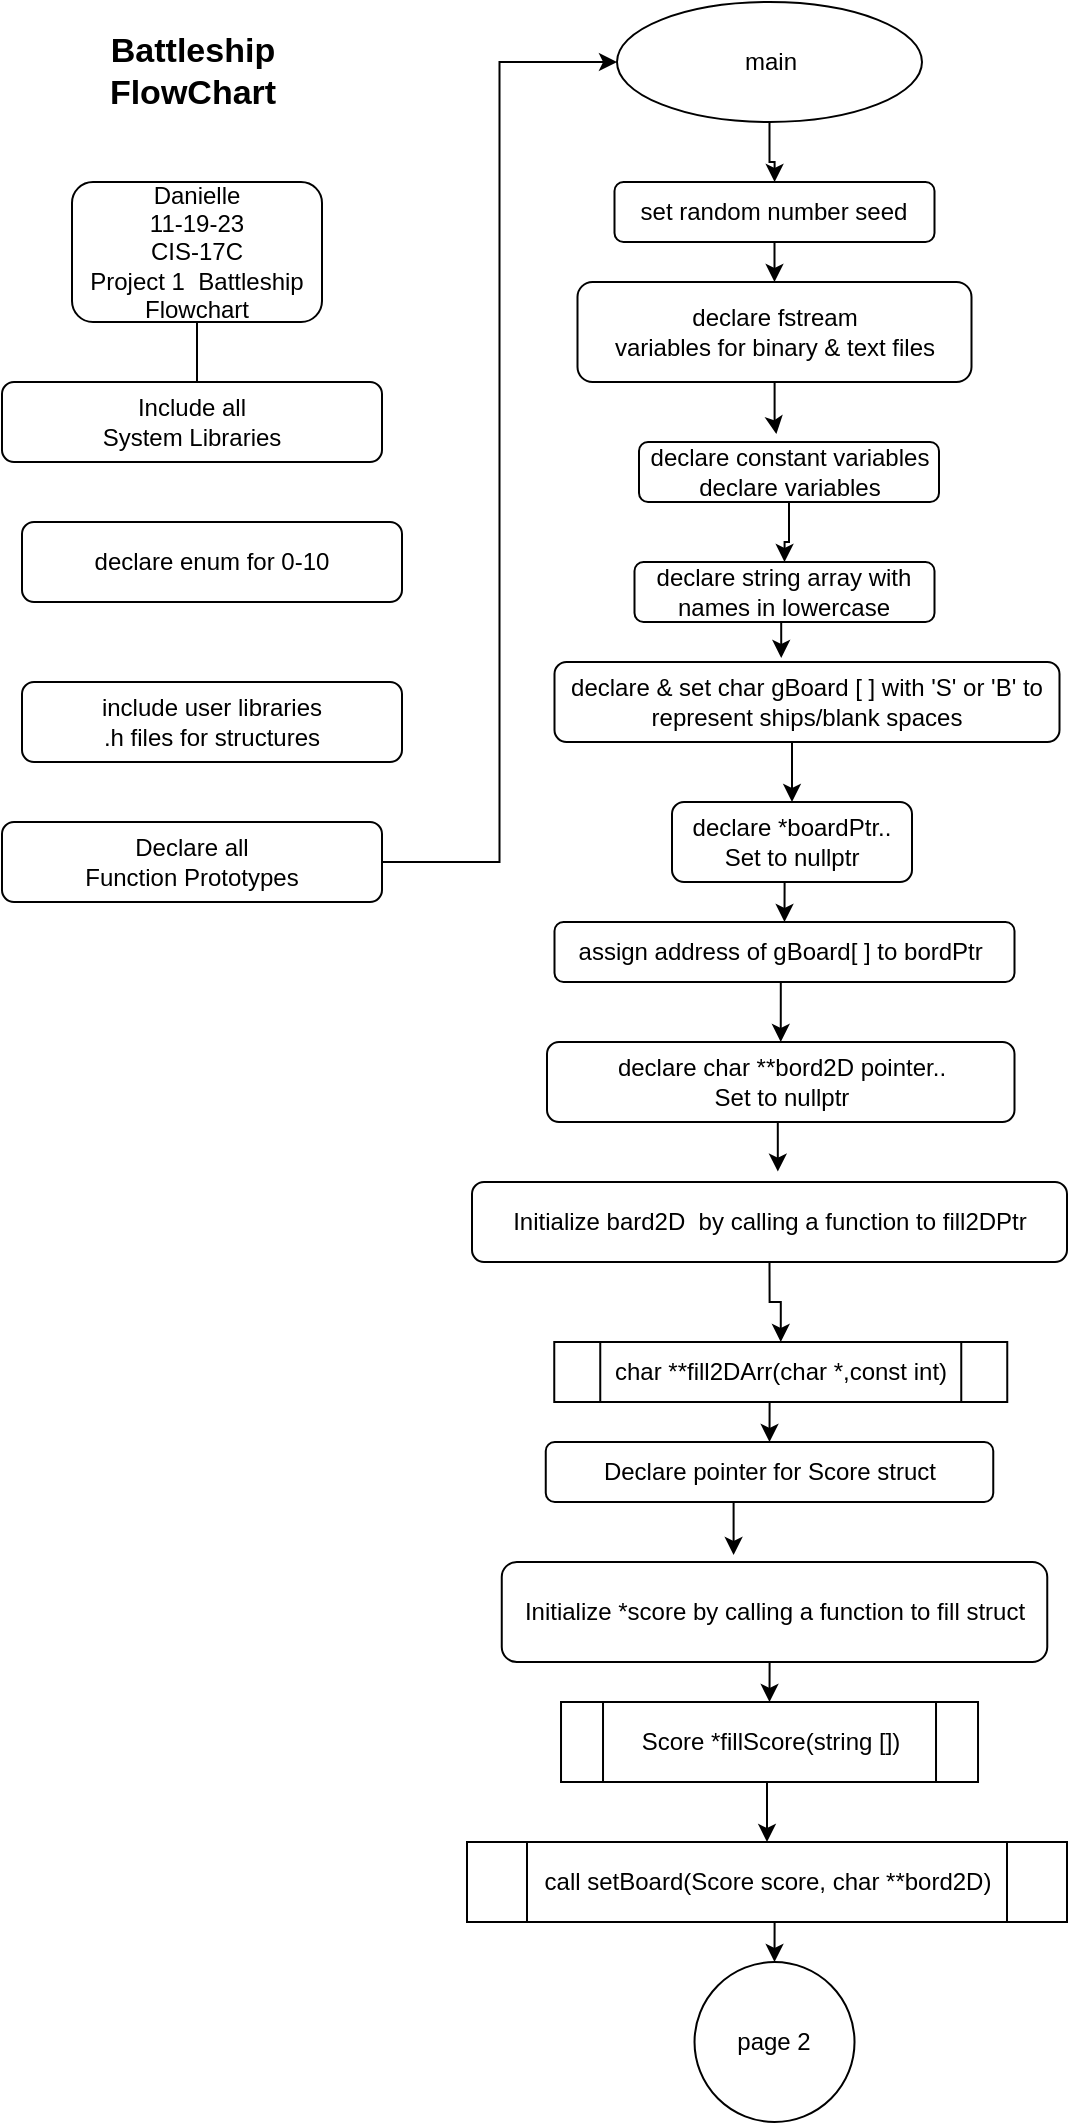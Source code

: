 <mxfile version="22.1.2" type="device" pages="13">
  <diagram id="lfSNZJZJyxTPSv_BS7N9" name="main1">
    <mxGraphModel dx="1434" dy="874" grid="1" gridSize="10" guides="1" tooltips="1" connect="1" arrows="1" fold="1" page="1" pageScale="1" pageWidth="850" pageHeight="1100" math="0" shadow="0">
      <root>
        <mxCell id="0" />
        <mxCell id="1" parent="0" />
        <mxCell id="v0jBTDWN1TbCw2ynFLXv-23" value="page 2" style="ellipse;whiteSpace=wrap;html=1;aspect=fixed;" parent="1" vertex="1">
          <mxGeometry x="376.26" y="1010" width="80" height="80" as="geometry" />
        </mxCell>
        <mxCell id="v0jBTDWN1TbCw2ynFLXv-25" value="&lt;b&gt;Battleship&lt;br&gt;FlowChart&lt;br&gt;&lt;/b&gt;" style="text;html=1;resizable=0;autosize=1;align=center;verticalAlign=middle;points=[];fillColor=none;strokeColor=none;rounded=0;fontSize=17;" parent="1" vertex="1">
          <mxGeometry x="75" y="40" width="100" height="50" as="geometry" />
        </mxCell>
        <mxCell id="OcIY1SYeG6romog2eBZ6-139" style="edgeStyle=orthogonalEdgeStyle;rounded=0;orthogonalLoop=1;jettySize=auto;html=1;entryX=0;entryY=0.5;entryDx=0;entryDy=0;fontSize=12;fontColor=#000000;" parent="1" edge="1">
          <mxGeometry relative="1" as="geometry">
            <mxPoint x="467.5" y="470" as="sourcePoint" />
            <Array as="points">
              <mxPoint x="300" y="470" />
              <mxPoint x="300" y="920" />
            </Array>
          </mxGeometry>
        </mxCell>
        <mxCell id="OcIY1SYeG6romog2eBZ6-145" style="edgeStyle=orthogonalEdgeStyle;rounded=0;orthogonalLoop=1;jettySize=auto;html=1;exitX=0;exitY=0.5;exitDx=0;exitDy=0;entryX=0;entryY=0.5;entryDx=0;entryDy=0;fontSize=12;fontColor=#000000;" parent="1" edge="1">
          <mxGeometry relative="1" as="geometry">
            <mxPoint x="412.5" y="285" as="sourcePoint" />
            <Array as="points">
              <mxPoint x="280" y="285" />
              <mxPoint x="280" y="970" />
            </Array>
          </mxGeometry>
        </mxCell>
        <mxCell id="QuaBexPSJSUvqLec9Rj0-1" style="edgeStyle=orthogonalEdgeStyle;rounded=0;orthogonalLoop=1;jettySize=auto;html=1;fontSize=17;" parent="1" source="QuaBexPSJSUvqLec9Rj0-2" target="QuaBexPSJSUvqLec9Rj0-8" edge="1">
          <mxGeometry relative="1" as="geometry" />
        </mxCell>
        <mxCell id="QuaBexPSJSUvqLec9Rj0-2" value="main" style="ellipse;whiteSpace=wrap;html=1;" parent="1" vertex="1">
          <mxGeometry x="337.5" y="30" width="152.5" height="60" as="geometry" />
        </mxCell>
        <mxCell id="qiwRXfNgK9ocBjfuyIqh-6" style="edgeStyle=orthogonalEdgeStyle;rounded=0;orthogonalLoop=1;jettySize=auto;html=1;entryX=0.458;entryY=-0.133;entryDx=0;entryDy=0;entryPerimeter=0;fontSize=12;fontColor=#000000;" parent="1" source="QuaBexPSJSUvqLec9Rj0-4" target="qiwRXfNgK9ocBjfuyIqh-1" edge="1">
          <mxGeometry relative="1" as="geometry" />
        </mxCell>
        <mxCell id="QuaBexPSJSUvqLec9Rj0-4" value="declare fstream&lt;br&gt;variables for binary &amp;amp; text files" style="rounded=1;whiteSpace=wrap;html=1;" parent="1" vertex="1">
          <mxGeometry x="317.75" y="170" width="197" height="50" as="geometry" />
        </mxCell>
        <mxCell id="qiwRXfNgK9ocBjfuyIqh-8" style="edgeStyle=orthogonalEdgeStyle;rounded=0;orthogonalLoop=1;jettySize=auto;html=1;exitX=0.5;exitY=1;exitDx=0;exitDy=0;entryX=0.449;entryY=-0.05;entryDx=0;entryDy=0;entryPerimeter=0;fontSize=12;fontColor=#000000;" parent="1" source="QuaBexPSJSUvqLec9Rj0-6" target="QuaBexPSJSUvqLec9Rj0-15" edge="1">
          <mxGeometry relative="1" as="geometry" />
        </mxCell>
        <mxCell id="QuaBexPSJSUvqLec9Rj0-6" value="declare string array with names in lowercase" style="rounded=1;whiteSpace=wrap;html=1;" parent="1" vertex="1">
          <mxGeometry x="346.25" y="310" width="150" height="30" as="geometry" />
        </mxCell>
        <mxCell id="QuaBexPSJSUvqLec9Rj0-7" style="edgeStyle=orthogonalEdgeStyle;rounded=0;orthogonalLoop=1;jettySize=auto;html=1;exitX=0.5;exitY=1;exitDx=0;exitDy=0;entryX=0.5;entryY=0;entryDx=0;entryDy=0;fontSize=17;" parent="1" source="QuaBexPSJSUvqLec9Rj0-8" target="QuaBexPSJSUvqLec9Rj0-4" edge="1">
          <mxGeometry relative="1" as="geometry" />
        </mxCell>
        <mxCell id="QuaBexPSJSUvqLec9Rj0-8" value="set random number seed" style="rounded=1;whiteSpace=wrap;html=1;" parent="1" vertex="1">
          <mxGeometry x="336.25" y="120" width="160" height="30" as="geometry" />
        </mxCell>
        <mxCell id="qiwRXfNgK9ocBjfuyIqh-17" style="edgeStyle=orthogonalEdgeStyle;rounded=0;orthogonalLoop=1;jettySize=auto;html=1;exitX=0.5;exitY=1;exitDx=0;exitDy=0;entryX=0.425;entryY=-0.07;entryDx=0;entryDy=0;entryPerimeter=0;fontSize=12;fontColor=#000000;" parent="1" source="QuaBexPSJSUvqLec9Rj0-11" target="QuaBexPSJSUvqLec9Rj0-12" edge="1">
          <mxGeometry relative="1" as="geometry" />
        </mxCell>
        <mxCell id="QuaBexPSJSUvqLec9Rj0-11" value="Declare pointer for&amp;nbsp;Score struct" style="rounded=1;whiteSpace=wrap;html=1;" parent="1" vertex="1">
          <mxGeometry x="301.88" y="750" width="223.75" height="30" as="geometry" />
        </mxCell>
        <mxCell id="qiwRXfNgK9ocBjfuyIqh-19" style="edgeStyle=orthogonalEdgeStyle;rounded=0;orthogonalLoop=1;jettySize=auto;html=1;exitX=0.5;exitY=1;exitDx=0;exitDy=0;entryX=0.5;entryY=0;entryDx=0;entryDy=0;fontSize=12;fontColor=#000000;" parent="1" source="QuaBexPSJSUvqLec9Rj0-12" target="QuaBexPSJSUvqLec9Rj0-13" edge="1">
          <mxGeometry relative="1" as="geometry" />
        </mxCell>
        <mxCell id="QuaBexPSJSUvqLec9Rj0-12" value="Initialize *score by calling a function to fill struct" style="rounded=1;whiteSpace=wrap;html=1;fillColor=#FFFFFF;" parent="1" vertex="1">
          <mxGeometry x="279.88" y="810" width="272.75" height="50" as="geometry" />
        </mxCell>
        <mxCell id="qiwRXfNgK9ocBjfuyIqh-21" style="edgeStyle=orthogonalEdgeStyle;rounded=0;orthogonalLoop=1;jettySize=auto;html=1;exitX=0.5;exitY=1;exitDx=0;exitDy=0;entryX=0.5;entryY=0;entryDx=0;entryDy=0;fontSize=12;fontColor=#000000;" parent="1" source="QuaBexPSJSUvqLec9Rj0-13" target="qiwRXfNgK9ocBjfuyIqh-20" edge="1">
          <mxGeometry relative="1" as="geometry" />
        </mxCell>
        <mxCell id="QuaBexPSJSUvqLec9Rj0-13" value="Score *fillScore(string [])" style="shape=process;whiteSpace=wrap;html=1;backgroundOutline=1;" parent="1" vertex="1">
          <mxGeometry x="309.51" y="880" width="208.5" height="40" as="geometry" />
        </mxCell>
        <mxCell id="qiwRXfNgK9ocBjfuyIqh-11" style="edgeStyle=orthogonalEdgeStyle;rounded=0;orthogonalLoop=1;jettySize=auto;html=1;exitX=0.5;exitY=1;exitDx=0;exitDy=0;entryX=0.5;entryY=0;entryDx=0;entryDy=0;fontSize=12;fontColor=#000000;" parent="1" source="QuaBexPSJSUvqLec9Rj0-14" target="qiwRXfNgK9ocBjfuyIqh-3" edge="1">
          <mxGeometry relative="1" as="geometry" />
        </mxCell>
        <mxCell id="QuaBexPSJSUvqLec9Rj0-14" value="assign address of gBoard[ ] to bordPtr&amp;nbsp;" style="rounded=1;whiteSpace=wrap;html=1;" parent="1" vertex="1">
          <mxGeometry x="306.25" y="490" width="230" height="30" as="geometry" />
        </mxCell>
        <mxCell id="qiwRXfNgK9ocBjfuyIqh-9" style="edgeStyle=orthogonalEdgeStyle;rounded=0;orthogonalLoop=1;jettySize=auto;html=1;exitX=0.5;exitY=1;exitDx=0;exitDy=0;entryX=0.5;entryY=0;entryDx=0;entryDy=0;fontSize=12;fontColor=#000000;" parent="1" source="QuaBexPSJSUvqLec9Rj0-15" target="QuaBexPSJSUvqLec9Rj0-16" edge="1">
          <mxGeometry relative="1" as="geometry" />
        </mxCell>
        <mxCell id="QuaBexPSJSUvqLec9Rj0-15" value="declare &amp;amp; set char gBoard [ ] with &#39;S&#39; or &#39;B&#39; to represent ships/blank spaces" style="rounded=1;whiteSpace=wrap;html=1;" parent="1" vertex="1">
          <mxGeometry x="306.25" y="360" width="252.5" height="40" as="geometry" />
        </mxCell>
        <mxCell id="qiwRXfNgK9ocBjfuyIqh-10" style="edgeStyle=orthogonalEdgeStyle;rounded=0;orthogonalLoop=1;jettySize=auto;html=1;exitX=0.5;exitY=1;exitDx=0;exitDy=0;entryX=0.5;entryY=0;entryDx=0;entryDy=0;fontSize=12;fontColor=#000000;" parent="1" source="QuaBexPSJSUvqLec9Rj0-16" target="QuaBexPSJSUvqLec9Rj0-14" edge="1">
          <mxGeometry relative="1" as="geometry" />
        </mxCell>
        <mxCell id="QuaBexPSJSUvqLec9Rj0-16" value="declare *boardPtr..&lt;br&gt;Set to nullptr" style="rounded=1;whiteSpace=wrap;html=1;" parent="1" vertex="1">
          <mxGeometry x="365" y="430" width="120" height="40" as="geometry" />
        </mxCell>
        <mxCell id="QuaBexPSJSUvqLec9Rj0-31" style="edgeStyle=orthogonalEdgeStyle;rounded=0;orthogonalLoop=1;jettySize=auto;html=1;exitX=0.5;exitY=1;exitDx=0;exitDy=0;entryX=0.5;entryY=0;entryDx=0;entryDy=0;" parent="1" source="QuaBexPSJSUvqLec9Rj0-32" edge="1">
          <mxGeometry relative="1" as="geometry">
            <mxPoint x="125" y="250" as="targetPoint" />
          </mxGeometry>
        </mxCell>
        <mxCell id="QuaBexPSJSUvqLec9Rj0-32" value="&lt;div&gt;Danielle&lt;/div&gt;&lt;div&gt;11-19-23&lt;/div&gt;&lt;div&gt;CIS-17C&lt;br&gt;&lt;/div&gt;&lt;div&gt;Project 1&amp;nbsp; Battleship Flowchart&lt;/div&gt;" style="rounded=1;whiteSpace=wrap;html=1;" parent="1" vertex="1">
          <mxGeometry x="65" y="120" width="125" height="70" as="geometry" />
        </mxCell>
        <mxCell id="QuaBexPSJSUvqLec9Rj0-33" value="&lt;br&gt;Include all &lt;br&gt;System Libraries&lt;br&gt;&lt;div&gt;&lt;br&gt;&lt;/div&gt;" style="rounded=1;whiteSpace=wrap;html=1;align=center;" parent="1" vertex="1">
          <mxGeometry x="30" y="220" width="190" height="40" as="geometry" />
        </mxCell>
        <mxCell id="QuaBexPSJSUvqLec9Rj0-36" style="edgeStyle=orthogonalEdgeStyle;rounded=0;orthogonalLoop=1;jettySize=auto;html=1;entryX=0;entryY=0.5;entryDx=0;entryDy=0;fontSize=12;fontColor=#000000;" parent="1" source="QuaBexPSJSUvqLec9Rj0-34" target="QuaBexPSJSUvqLec9Rj0-2" edge="1">
          <mxGeometry relative="1" as="geometry" />
        </mxCell>
        <mxCell id="QuaBexPSJSUvqLec9Rj0-34" value="Declare all&lt;br&gt;Function Prototypes" style="rounded=1;whiteSpace=wrap;html=1;align=center;" parent="1" vertex="1">
          <mxGeometry x="30" y="440" width="190" height="40" as="geometry" />
        </mxCell>
        <mxCell id="QuaBexPSJSUvqLec9Rj0-35" value="include user libraries &lt;br&gt;.h files for structures" style="rounded=1;whiteSpace=wrap;html=1;align=center;" parent="1" vertex="1">
          <mxGeometry x="40" y="370" width="190" height="40" as="geometry" />
        </mxCell>
        <mxCell id="M9DU_0hqnydjwN6ObjYR-1" value="declare enum for 0-10" style="rounded=1;whiteSpace=wrap;html=1;align=center;" parent="1" vertex="1">
          <mxGeometry x="40" y="290" width="190" height="40" as="geometry" />
        </mxCell>
        <mxCell id="qiwRXfNgK9ocBjfuyIqh-7" style="edgeStyle=orthogonalEdgeStyle;rounded=0;orthogonalLoop=1;jettySize=auto;html=1;entryX=0.5;entryY=0;entryDx=0;entryDy=0;fontSize=12;fontColor=#000000;" parent="1" source="qiwRXfNgK9ocBjfuyIqh-1" target="QuaBexPSJSUvqLec9Rj0-6" edge="1">
          <mxGeometry relative="1" as="geometry" />
        </mxCell>
        <mxCell id="qiwRXfNgK9ocBjfuyIqh-1" value="declare constant variables&lt;br&gt;declare variables" style="rounded=1;whiteSpace=wrap;html=1;" parent="1" vertex="1">
          <mxGeometry x="348.5" y="250" width="150" height="30" as="geometry" />
        </mxCell>
        <mxCell id="qiwRXfNgK9ocBjfuyIqh-12" style="edgeStyle=orthogonalEdgeStyle;rounded=0;orthogonalLoop=1;jettySize=auto;html=1;exitX=0.5;exitY=1;exitDx=0;exitDy=0;entryX=0.514;entryY=-0.13;entryDx=0;entryDy=0;entryPerimeter=0;fontSize=12;fontColor=#000000;" parent="1" source="qiwRXfNgK9ocBjfuyIqh-3" target="qiwRXfNgK9ocBjfuyIqh-4" edge="1">
          <mxGeometry relative="1" as="geometry" />
        </mxCell>
        <mxCell id="qiwRXfNgK9ocBjfuyIqh-3" value="declare char **bord2D pointer..&lt;br&gt;Set to nullptr" style="rounded=1;whiteSpace=wrap;html=1;" parent="1" vertex="1">
          <mxGeometry x="302.5" y="550" width="233.75" height="40" as="geometry" />
        </mxCell>
        <mxCell id="qiwRXfNgK9ocBjfuyIqh-15" style="edgeStyle=orthogonalEdgeStyle;rounded=0;orthogonalLoop=1;jettySize=auto;html=1;exitX=0.5;exitY=1;exitDx=0;exitDy=0;entryX=0.5;entryY=0;entryDx=0;entryDy=0;fontSize=12;fontColor=#000000;" parent="1" source="qiwRXfNgK9ocBjfuyIqh-4" target="qiwRXfNgK9ocBjfuyIqh-5" edge="1">
          <mxGeometry relative="1" as="geometry" />
        </mxCell>
        <mxCell id="qiwRXfNgK9ocBjfuyIqh-4" value="Initialize bard2D&amp;nbsp; by calling a function to fill2DPtr" style="rounded=1;whiteSpace=wrap;html=1;fillColor=#FFFFFF;" parent="1" vertex="1">
          <mxGeometry x="265" y="620" width="297.5" height="40" as="geometry" />
        </mxCell>
        <mxCell id="qiwRXfNgK9ocBjfuyIqh-16" style="edgeStyle=orthogonalEdgeStyle;rounded=0;orthogonalLoop=1;jettySize=auto;html=1;exitX=0.5;exitY=1;exitDx=0;exitDy=0;entryX=0.5;entryY=0;entryDx=0;entryDy=0;fontSize=12;fontColor=#000000;" parent="1" source="qiwRXfNgK9ocBjfuyIqh-5" target="QuaBexPSJSUvqLec9Rj0-11" edge="1">
          <mxGeometry relative="1" as="geometry" />
        </mxCell>
        <mxCell id="qiwRXfNgK9ocBjfuyIqh-5" value="char **fill2DArr(char *,const int)" style="shape=process;whiteSpace=wrap;html=1;backgroundOutline=1;" parent="1" vertex="1">
          <mxGeometry x="306.13" y="700" width="226.5" height="30" as="geometry" />
        </mxCell>
        <mxCell id="qiwRXfNgK9ocBjfuyIqh-22" style="edgeStyle=orthogonalEdgeStyle;rounded=0;orthogonalLoop=1;jettySize=auto;html=1;exitX=0.5;exitY=1;exitDx=0;exitDy=0;entryX=0.5;entryY=0;entryDx=0;entryDy=0;fontSize=12;fontColor=#000000;" parent="1" source="qiwRXfNgK9ocBjfuyIqh-20" target="v0jBTDWN1TbCw2ynFLXv-23" edge="1">
          <mxGeometry relative="1" as="geometry" />
        </mxCell>
        <mxCell id="qiwRXfNgK9ocBjfuyIqh-20" value="call setBoard(Score score, char **bord2D)" style="shape=process;whiteSpace=wrap;html=1;backgroundOutline=1;" parent="1" vertex="1">
          <mxGeometry x="262.5" y="950" width="300" height="40" as="geometry" />
        </mxCell>
      </root>
    </mxGraphModel>
  </diagram>
  <diagram id="DcUDfqTc_Bin9lUTSidL" name="main2">
    <mxGraphModel dx="1553" dy="853" grid="1" gridSize="10" guides="1" tooltips="1" connect="1" arrows="1" fold="1" page="1" pageScale="1" pageWidth="850" pageHeight="1100" math="0" shadow="0">
      <root>
        <mxCell id="0" />
        <mxCell id="1" parent="0" />
        <mxCell id="iHoeSnGCeqhUJpPHQT7B-2" style="edgeStyle=orthogonalEdgeStyle;rounded=0;orthogonalLoop=1;jettySize=auto;html=1;exitX=0.5;exitY=1;exitDx=0;exitDy=0;entryX=0.5;entryY=0;entryDx=0;entryDy=0;fontSize=12;fontColor=#000000;" edge="1" parent="1" source="5DeqrbFxasPOALgo7AIt-1" target="5DeqrbFxasPOALgo7AIt-2">
          <mxGeometry relative="1" as="geometry" />
        </mxCell>
        <mxCell id="5DeqrbFxasPOALgo7AIt-1" value="page 2" style="ellipse;whiteSpace=wrap;html=1;aspect=fixed;" vertex="1" parent="1">
          <mxGeometry x="400" y="40" width="80" height="80" as="geometry" />
        </mxCell>
        <mxCell id="iHoeSnGCeqhUJpPHQT7B-3" style="edgeStyle=orthogonalEdgeStyle;rounded=0;orthogonalLoop=1;jettySize=auto;html=1;exitX=0.5;exitY=1;exitDx=0;exitDy=0;entryX=0.5;entryY=0;entryDx=0;entryDy=0;fontSize=12;fontColor=#000000;" edge="1" parent="1" source="5DeqrbFxasPOALgo7AIt-2" target="5DeqrbFxasPOALgo7AIt-6">
          <mxGeometry relative="1" as="geometry" />
        </mxCell>
        <mxCell id="5DeqrbFxasPOALgo7AIt-2" value="&amp;nbsp;Write Choices structure to binary file&lt;br&gt;open file for in | out | binary" style="rounded=1;whiteSpace=wrap;html=1;labelBackgroundColor=#FFFFFF;fontSize=12;fontColor=#000000;fillColor=#FFFFFF;" vertex="1" parent="1">
          <mxGeometry x="332.5" y="140" width="217.5" height="40" as="geometry" />
        </mxCell>
        <mxCell id="u9QY_3HQjoFSm7LiD2SM-22" style="edgeStyle=orthogonalEdgeStyle;rounded=0;orthogonalLoop=1;jettySize=auto;html=1;exitX=0.5;exitY=1;exitDx=0;exitDy=0;fontSize=12;fontColor=#000000;entryX=0.5;entryY=0;entryDx=0;entryDy=0;entryPerimeter=0;" edge="1" parent="1" source="5DeqrbFxasPOALgo7AIt-3" target="u9QY_3HQjoFSm7LiD2SM-13">
          <mxGeometry relative="1" as="geometry">
            <mxPoint x="440" y="370" as="targetPoint" />
          </mxGeometry>
        </mxCell>
        <mxCell id="5DeqrbFxasPOALgo7AIt-3" value="create new file for writing and reading text to" style="rounded=1;whiteSpace=wrap;html=1;labelBackgroundColor=#FFFFFF;fontSize=12;fontColor=#000000;fillColor=#FFFFFF;" vertex="1" parent="1">
          <mxGeometry x="50" y="290" width="310" height="40" as="geometry" />
        </mxCell>
        <mxCell id="u9QY_3HQjoFSm7LiD2SM-42" style="edgeStyle=orthogonalEdgeStyle;rounded=0;orthogonalLoop=1;jettySize=auto;html=1;exitX=0.5;exitY=1;exitDx=0;exitDy=0;entryX=0.46;entryY=0.03;entryDx=0;entryDy=0;entryPerimeter=0;fontSize=12;fontColor=#000000;" edge="1" parent="1" source="5DeqrbFxasPOALgo7AIt-4" target="u9QY_3HQjoFSm7LiD2SM-24">
          <mxGeometry relative="1" as="geometry" />
        </mxCell>
        <mxCell id="5DeqrbFxasPOALgo7AIt-4" value="Declare pointer &amp;amp; set with a Choice structure" style="rounded=1;whiteSpace=wrap;html=1;labelBackgroundColor=#FFFFFF;fontSize=12;fontColor=#000000;fillColor=#FFFFFF;" vertex="1" parent="1">
          <mxGeometry x="330" y="630" width="250" height="30" as="geometry" />
        </mxCell>
        <mxCell id="5DeqrbFxasPOALgo7AIt-8" style="edgeStyle=orthogonalEdgeStyle;rounded=0;orthogonalLoop=1;jettySize=auto;html=1;exitX=1;exitY=0.5;exitDx=0;exitDy=0;entryX=0.5;entryY=0;entryDx=0;entryDy=0;fontSize=12;fontColor=#000000;" edge="1" parent="1" source="5DeqrbFxasPOALgo7AIt-6" target="5DeqrbFxasPOALgo7AIt-7">
          <mxGeometry relative="1" as="geometry" />
        </mxCell>
        <mxCell id="u9QY_3HQjoFSm7LiD2SM-11" style="edgeStyle=orthogonalEdgeStyle;rounded=0;orthogonalLoop=1;jettySize=auto;html=1;exitX=0;exitY=0.5;exitDx=0;exitDy=0;fontSize=12;fontColor=#000000;" edge="1" parent="1" source="5DeqrbFxasPOALgo7AIt-6" target="5DeqrbFxasPOALgo7AIt-3">
          <mxGeometry relative="1" as="geometry" />
        </mxCell>
        <mxCell id="5DeqrbFxasPOALgo7AIt-6" value="if binary file does not exist" style="rhombus;whiteSpace=wrap;html=1;labelBackgroundColor=#FFFFFF;fontSize=12;fontColor=#000000;fillColor=#FFFFFF;" vertex="1" parent="1">
          <mxGeometry x="340" y="210" width="200" height="80" as="geometry" />
        </mxCell>
        <mxCell id="5DeqrbFxasPOALgo7AIt-7" value="print error reading binary file" style="shape=parallelogram;perimeter=parallelogramPerimeter;whiteSpace=wrap;html=1;fixedSize=1;labelBackgroundColor=#FFFFFF;fontSize=12;fontColor=#000000;fillColor=#FFFFFF;" vertex="1" parent="1">
          <mxGeometry x="550" y="290" width="220" height="40" as="geometry" />
        </mxCell>
        <mxCell id="b0iI5qhyNpwb1ire_83b-1" value="&lt;b style=&quot;font-family: Helvetica; font-size: 14px; font-style: normal; font-variant-ligatures: normal; font-variant-caps: normal; letter-spacing: normal; orphans: 2; text-indent: 0px; text-transform: none; widows: 2; word-spacing: 0px; -webkit-text-stroke-width: 0px; background-color: rgb(248, 249, 250); text-decoration-thickness: initial; text-decoration-style: initial; text-decoration-color: initial;&quot;&gt;&lt;font color=&quot;#009900&quot;&gt;Yes&lt;/font&gt;&lt;/b&gt;" style="text;whiteSpace=wrap;html=1;fontSize=14;align=center;" vertex="1" parent="1">
          <mxGeometry x="570" y="210" width="40" height="30" as="geometry" />
        </mxCell>
        <mxCell id="PG0kr0GCvCi2oaFu1-j5-1" value="&lt;b&gt;&lt;font color=&quot;#ff0000&quot;&gt;No&lt;/font&gt;&lt;/b&gt;" style="text;html=1;resizable=0;autosize=1;align=center;verticalAlign=middle;points=[];fillColor=none;strokeColor=none;rounded=0;fontSize=14;" vertex="1" parent="1">
          <mxGeometry x="260" y="215" width="30" height="20" as="geometry" />
        </mxCell>
        <mxCell id="iHoeSnGCeqhUJpPHQT7B-4" style="edgeStyle=orthogonalEdgeStyle;rounded=0;orthogonalLoop=1;jettySize=auto;html=1;exitX=0.5;exitY=1;exitDx=0;exitDy=0;entryX=0.5;entryY=0;entryDx=0;entryDy=0;fontSize=12;fontColor=#000000;" edge="1" parent="1" source="u9QY_3HQjoFSm7LiD2SM-13" target="u9QY_3HQjoFSm7LiD2SM-15">
          <mxGeometry relative="1" as="geometry" />
        </mxCell>
        <mxCell id="u9QY_3HQjoFSm7LiD2SM-13" value="declare int nRecords.&lt;br&gt;Set to 20;" style="rounded=1;whiteSpace=wrap;html=1;" vertex="1" parent="1">
          <mxGeometry x="355" y="380" width="170" height="30" as="geometry" />
        </mxCell>
        <mxCell id="u9QY_3HQjoFSm7LiD2SM-14" style="edgeStyle=orthogonalEdgeStyle;rounded=0;orthogonalLoop=1;jettySize=auto;html=1;exitX=0.5;exitY=1;exitDx=0;exitDy=0;entryX=0.5;entryY=0;entryDx=0;entryDy=0;" edge="1" parent="1" source="u9QY_3HQjoFSm7LiD2SM-15" target="u9QY_3HQjoFSm7LiD2SM-17">
          <mxGeometry relative="1" as="geometry" />
        </mxCell>
        <mxCell id="u9QY_3HQjoFSm7LiD2SM-15" value="int record=0" style="rounded=1;whiteSpace=wrap;html=1;" vertex="1" parent="1">
          <mxGeometry x="395" y="435" width="80" height="20" as="geometry" />
        </mxCell>
        <mxCell id="u9QY_3HQjoFSm7LiD2SM-16" style="edgeStyle=orthogonalEdgeStyle;rounded=0;orthogonalLoop=1;jettySize=auto;html=1;exitX=0.5;exitY=1;exitDx=0;exitDy=0;entryX=0.5;entryY=0;entryDx=0;entryDy=0;" edge="1" parent="1" source="u9QY_3HQjoFSm7LiD2SM-17" target="u9QY_3HQjoFSm7LiD2SM-18">
          <mxGeometry relative="1" as="geometry" />
        </mxCell>
        <mxCell id="u9QY_3HQjoFSm7LiD2SM-17" value="for loop" style="ellipse;whiteSpace=wrap;html=1;" vertex="1" parent="1">
          <mxGeometry x="390" y="480" width="90" height="50" as="geometry" />
        </mxCell>
        <mxCell id="u9QY_3HQjoFSm7LiD2SM-37" style="edgeStyle=orthogonalEdgeStyle;rounded=0;orthogonalLoop=1;jettySize=auto;html=1;exitX=0.5;exitY=1;exitDx=0;exitDy=0;entryX=0.446;entryY=-0.083;entryDx=0;entryDy=0;entryPerimeter=0;fontSize=12;fontColor=#000000;" edge="1" parent="1" source="u9QY_3HQjoFSm7LiD2SM-18" target="5DeqrbFxasPOALgo7AIt-4">
          <mxGeometry relative="1" as="geometry" />
        </mxCell>
        <mxCell id="u9QY_3HQjoFSm7LiD2SM-49" style="edgeStyle=orthogonalEdgeStyle;rounded=0;orthogonalLoop=1;jettySize=auto;html=1;exitX=0;exitY=0.5;exitDx=0;exitDy=0;fontSize=12;fontColor=#000000;entryX=0;entryY=0.5;entryDx=0;entryDy=0;" edge="1" parent="1" source="u9QY_3HQjoFSm7LiD2SM-18" target="u9QY_3HQjoFSm7LiD2SM-39">
          <mxGeometry relative="1" as="geometry">
            <mxPoint x="200" y="1030" as="targetPoint" />
            <Array as="points">
              <mxPoint x="210" y="575" />
              <mxPoint x="210" y="995" />
            </Array>
          </mxGeometry>
        </mxCell>
        <mxCell id="u9QY_3HQjoFSm7LiD2SM-18" value="&lt;font style=&quot;font-size: 14px;&quot;&gt;record &amp;lt;&amp;nbsp; nRecords&lt;/font&gt;" style="rhombus;whiteSpace=wrap;html=1;" vertex="1" parent="1">
          <mxGeometry x="330" y="550" width="210" height="50" as="geometry" />
        </mxCell>
        <mxCell id="u9QY_3HQjoFSm7LiD2SM-19" style="edgeStyle=orthogonalEdgeStyle;rounded=0;orthogonalLoop=1;jettySize=auto;html=1;exitX=0;exitY=0.5;exitDx=0;exitDy=0;entryX=0.983;entryY=0.64;entryDx=0;entryDy=0;entryPerimeter=0;fontSize=12;fontColor=#000000;" edge="1" parent="1" source="u9QY_3HQjoFSm7LiD2SM-20" target="u9QY_3HQjoFSm7LiD2SM-17">
          <mxGeometry relative="1" as="geometry" />
        </mxCell>
        <mxCell id="u9QY_3HQjoFSm7LiD2SM-20" value="record++" style="rounded=1;whiteSpace=wrap;html=1;" vertex="1" parent="1">
          <mxGeometry x="645" y="495" width="72.5" height="35" as="geometry" />
        </mxCell>
        <mxCell id="u9QY_3HQjoFSm7LiD2SM-21" value="&lt;b&gt;&lt;font color=&quot;#ff0000&quot;&gt;No&lt;/font&gt;&lt;/b&gt;" style="text;html=1;resizable=0;autosize=1;align=center;verticalAlign=middle;points=[];fillColor=none;strokeColor=none;rounded=0;fontSize=14;" vertex="1" parent="1">
          <mxGeometry x="300" y="540" width="30" height="20" as="geometry" />
        </mxCell>
        <mxCell id="u9QY_3HQjoFSm7LiD2SM-43" style="edgeStyle=orthogonalEdgeStyle;rounded=0;orthogonalLoop=1;jettySize=auto;html=1;exitX=0.5;exitY=1;exitDx=0;exitDy=0;entryX=0.443;entryY=0.05;entryDx=0;entryDy=0;entryPerimeter=0;fontSize=12;fontColor=#000000;" edge="1" parent="1" source="u9QY_3HQjoFSm7LiD2SM-24" target="u9QY_3HQjoFSm7LiD2SM-40">
          <mxGeometry relative="1" as="geometry" />
        </mxCell>
        <mxCell id="u9QY_3HQjoFSm7LiD2SM-24" value="fillChoice(bordPtr,SIZE17)" style="shape=process;whiteSpace=wrap;html=1;backgroundOutline=1;labelBackgroundColor=#FFFFFF;fontSize=12;fontColor=#000000;fillColor=#FFFFFF;" vertex="1" parent="1">
          <mxGeometry x="340" y="690" width="210" height="50" as="geometry" />
        </mxCell>
        <mxCell id="u9QY_3HQjoFSm7LiD2SM-51" style="edgeStyle=orthogonalEdgeStyle;rounded=0;orthogonalLoop=1;jettySize=auto;html=1;exitX=0.5;exitY=1;exitDx=0;exitDy=0;entryX=0.5;entryY=0;entryDx=0;entryDy=0;fontSize=12;fontColor=#000000;" edge="1" parent="1" source="u9QY_3HQjoFSm7LiD2SM-39" target="u9QY_3HQjoFSm7LiD2SM-50">
          <mxGeometry relative="1" as="geometry" />
        </mxCell>
        <mxCell id="u9QY_3HQjoFSm7LiD2SM-39" value="end loop" style="ellipse;whiteSpace=wrap;html=1;" vertex="1" parent="1">
          <mxGeometry x="360" y="970" width="90" height="50" as="geometry" />
        </mxCell>
        <mxCell id="u9QY_3HQjoFSm7LiD2SM-46" style="edgeStyle=orthogonalEdgeStyle;rounded=0;orthogonalLoop=1;jettySize=auto;html=1;exitX=0.5;exitY=1;exitDx=0;exitDy=0;entryX=0.528;entryY=-0.1;entryDx=0;entryDy=0;entryPerimeter=0;fontSize=12;fontColor=#000000;" edge="1" parent="1" source="u9QY_3HQjoFSm7LiD2SM-40" target="u9QY_3HQjoFSm7LiD2SM-41">
          <mxGeometry relative="1" as="geometry" />
        </mxCell>
        <mxCell id="u9QY_3HQjoFSm7LiD2SM-40" value="&lt;div&gt;// write each instance of Choice to binary &amp;amp; text files&lt;/div&gt;&lt;div&gt;&amp;nbsp; &amp;nbsp; &amp;nbsp;wrtTxt1(outFile,choice,record);&lt;/div&gt;" style="shape=process;whiteSpace=wrap;html=1;backgroundOutline=1;labelBackgroundColor=#FFFFFF;fontSize=12;fontColor=#000000;fillColor=#FFFFFF;" vertex="1" parent="1">
          <mxGeometry x="281.25" y="760" width="363.75" height="50" as="geometry" />
        </mxCell>
        <mxCell id="u9QY_3HQjoFSm7LiD2SM-47" style="edgeStyle=orthogonalEdgeStyle;rounded=0;orthogonalLoop=1;jettySize=auto;html=1;exitX=0.5;exitY=1;exitDx=0;exitDy=0;entryX=0.5;entryY=0;entryDx=0;entryDy=0;fontSize=12;fontColor=#000000;" edge="1" parent="1" source="u9QY_3HQjoFSm7LiD2SM-41" target="u9QY_3HQjoFSm7LiD2SM-45">
          <mxGeometry relative="1" as="geometry" />
        </mxCell>
        <mxCell id="u9QY_3HQjoFSm7LiD2SM-41" value="&amp;nbsp;wrtBin1(binFile,choice)" style="shape=process;whiteSpace=wrap;html=1;backgroundOutline=1;labelBackgroundColor=#FFFFFF;fontSize=12;fontColor=#000000;fillColor=#FFFFFF;" vertex="1" parent="1">
          <mxGeometry x="342.5" y="850" width="237.5" height="30" as="geometry" />
        </mxCell>
        <mxCell id="u9QY_3HQjoFSm7LiD2SM-48" style="edgeStyle=orthogonalEdgeStyle;rounded=0;orthogonalLoop=1;jettySize=auto;html=1;exitX=0.5;exitY=1;exitDx=0;exitDy=0;entryX=1;entryY=0.5;entryDx=0;entryDy=0;fontSize=12;fontColor=#000000;" edge="1" parent="1" source="u9QY_3HQjoFSm7LiD2SM-45" target="u9QY_3HQjoFSm7LiD2SM-20">
          <mxGeometry relative="1" as="geometry">
            <Array as="points">
              <mxPoint x="465" y="970" />
              <mxPoint x="740" y="970" />
              <mxPoint x="740" y="513" />
            </Array>
          </mxGeometry>
        </mxCell>
        <mxCell id="u9QY_3HQjoFSm7LiD2SM-45" value="delete choice" style="rounded=1;whiteSpace=wrap;html=1;labelBackgroundColor=#FFFFFF;fontSize=12;fontColor=#000000;fillColor=#FFFFFF;" vertex="1" parent="1">
          <mxGeometry x="405" y="920" width="120" height="30" as="geometry" />
        </mxCell>
        <mxCell id="u9QY_3HQjoFSm7LiD2SM-50" value="page 3" style="ellipse;whiteSpace=wrap;html=1;aspect=fixed;" vertex="1" parent="1">
          <mxGeometry x="380" y="1040" width="60" height="60" as="geometry" />
        </mxCell>
        <mxCell id="GtnvxYWUTEEEY2edK6kb-1" value="&lt;b style=&quot;font-family: Helvetica; font-size: 14px; font-style: normal; font-variant-ligatures: normal; font-variant-caps: normal; letter-spacing: normal; orphans: 2; text-indent: 0px; text-transform: none; widows: 2; word-spacing: 0px; -webkit-text-stroke-width: 0px; background-color: rgb(248, 249, 250); text-decoration-thickness: initial; text-decoration-style: initial; text-decoration-color: initial;&quot;&gt;&lt;font color=&quot;#009900&quot;&gt;Yes&lt;/font&gt;&lt;/b&gt;" style="text;whiteSpace=wrap;html=1;fontSize=14;align=center;" vertex="1" parent="1">
          <mxGeometry x="460" y="600" width="40" height="30" as="geometry" />
        </mxCell>
        <mxCell id="iHoeSnGCeqhUJpPHQT7B-1" value="&lt;b&gt;Battleship&lt;br&gt;FlowChart&lt;br&gt;&lt;/b&gt;" style="text;html=1;resizable=0;autosize=1;align=center;verticalAlign=middle;points=[];fillColor=none;strokeColor=none;rounded=0;fontSize=17;" vertex="1" parent="1">
          <mxGeometry x="180" y="40" width="100" height="50" as="geometry" />
        </mxCell>
      </root>
    </mxGraphModel>
  </diagram>
  <diagram name="main3" id="iK3MB9VGux6isXP0XZDX">
    <mxGraphModel dx="603" dy="667" grid="1" gridSize="10" guides="1" tooltips="1" connect="1" arrows="1" fold="1" page="1" pageScale="1" pageWidth="850" pageHeight="1100" math="0" shadow="0">
      <root>
        <mxCell id="hMoMlqt_67WYdEFnq8AH-0" />
        <mxCell id="hMoMlqt_67WYdEFnq8AH-1" parent="hMoMlqt_67WYdEFnq8AH-0" />
        <mxCell id="ik8mUoRm7yqDbB_1E8hP-3" style="edgeStyle=orthogonalEdgeStyle;rounded=0;orthogonalLoop=1;jettySize=auto;html=1;exitX=0.5;exitY=1;exitDx=0;exitDy=0;entryX=0.5;entryY=0;entryDx=0;entryDy=0;fontSize=12;fontColor=#000000;" edge="1" parent="hMoMlqt_67WYdEFnq8AH-1" source="hMoMlqt_67WYdEFnq8AH-2" target="hMoMlqt_67WYdEFnq8AH-3">
          <mxGeometry relative="1" as="geometry" />
        </mxCell>
        <mxCell id="hMoMlqt_67WYdEFnq8AH-2" value="page 3" style="ellipse;whiteSpace=wrap;html=1;aspect=fixed;" vertex="1" parent="hMoMlqt_67WYdEFnq8AH-1">
          <mxGeometry x="400" y="40" width="80" height="80" as="geometry" />
        </mxCell>
        <mxCell id="ik8mUoRm7yqDbB_1E8hP-4" style="edgeStyle=orthogonalEdgeStyle;rounded=0;orthogonalLoop=1;jettySize=auto;html=1;exitX=0.5;exitY=1;exitDx=0;exitDy=0;entryX=0.425;entryY=-0.033;entryDx=0;entryDy=0;entryPerimeter=0;fontSize=12;fontColor=#000000;" edge="1" parent="hMoMlqt_67WYdEFnq8AH-1" source="hMoMlqt_67WYdEFnq8AH-3" target="DVUJ2xabtaDiCMgnKymP-1">
          <mxGeometry relative="1" as="geometry" />
        </mxCell>
        <mxCell id="hMoMlqt_67WYdEFnq8AH-3" value="set record index variable to a random number [0,20]" style="rounded=1;whiteSpace=wrap;html=1;labelBackgroundColor=#FFFFFF;fontSize=12;fontColor=#000000;fillColor=#FFFFFF;" vertex="1" parent="hMoMlqt_67WYdEFnq8AH-1">
          <mxGeometry x="290" y="150" width="303.75" height="40" as="geometry" />
        </mxCell>
        <mxCell id="hMoMlqt_67WYdEFnq8AH-15" style="edgeStyle=orthogonalEdgeStyle;rounded=0;orthogonalLoop=1;jettySize=auto;html=1;exitX=0.5;exitY=1;exitDx=0;exitDy=0;entryX=0.5;entryY=0;entryDx=0;entryDy=0;" edge="1" parent="hMoMlqt_67WYdEFnq8AH-1" source="hMoMlqt_67WYdEFnq8AH-16" target="hMoMlqt_67WYdEFnq8AH-18">
          <mxGeometry relative="1" as="geometry" />
        </mxCell>
        <mxCell id="hMoMlqt_67WYdEFnq8AH-16" value="int i = enum type ZERO&lt;br&gt;" style="rounded=1;whiteSpace=wrap;html=1;" vertex="1" parent="hMoMlqt_67WYdEFnq8AH-1">
          <mxGeometry x="346.25" y="430" width="185" height="20" as="geometry" />
        </mxCell>
        <mxCell id="hMoMlqt_67WYdEFnq8AH-17" style="edgeStyle=orthogonalEdgeStyle;rounded=0;orthogonalLoop=1;jettySize=auto;html=1;exitX=0.5;exitY=1;exitDx=0;exitDy=0;entryX=0.5;entryY=0;entryDx=0;entryDy=0;" edge="1" parent="hMoMlqt_67WYdEFnq8AH-1" source="hMoMlqt_67WYdEFnq8AH-18" target="hMoMlqt_67WYdEFnq8AH-21">
          <mxGeometry relative="1" as="geometry" />
        </mxCell>
        <mxCell id="hMoMlqt_67WYdEFnq8AH-18" value="for loop" style="ellipse;whiteSpace=wrap;html=1;" vertex="1" parent="hMoMlqt_67WYdEFnq8AH-1">
          <mxGeometry x="390" y="480" width="90" height="50" as="geometry" />
        </mxCell>
        <mxCell id="DVUJ2xabtaDiCMgnKymP-6" style="edgeStyle=orthogonalEdgeStyle;rounded=0;orthogonalLoop=1;jettySize=auto;html=1;exitX=1;exitY=0.5;exitDx=0;exitDy=0;fontSize=12;fontColor=#000000;" edge="1" parent="hMoMlqt_67WYdEFnq8AH-1" source="hMoMlqt_67WYdEFnq8AH-21" target="DVUJ2xabtaDiCMgnKymP-4">
          <mxGeometry relative="1" as="geometry" />
        </mxCell>
        <mxCell id="q4Dj_gdb2Cj78UjK8g2X-0" style="edgeStyle=orthogonalEdgeStyle;rounded=0;orthogonalLoop=1;jettySize=auto;html=1;exitX=0;exitY=0.5;exitDx=0;exitDy=0;fontSize=12;fontColor=#000000;entryX=0;entryY=0.5;entryDx=0;entryDy=0;" edge="1" parent="hMoMlqt_67WYdEFnq8AH-1" source="hMoMlqt_67WYdEFnq8AH-21" target="hMoMlqt_67WYdEFnq8AH-28">
          <mxGeometry relative="1" as="geometry">
            <mxPoint x="280" y="720" as="targetPoint" />
            <Array as="points">
              <mxPoint x="270" y="575" />
              <mxPoint x="270" y="725" />
            </Array>
          </mxGeometry>
        </mxCell>
        <mxCell id="hMoMlqt_67WYdEFnq8AH-21" value="&lt;font style=&quot;font-size: 14px;&quot;&gt;i &amp;lt; choice-&amp;gt;size&lt;/font&gt;" style="rhombus;whiteSpace=wrap;html=1;" vertex="1" parent="hMoMlqt_67WYdEFnq8AH-1">
          <mxGeometry x="330" y="550" width="210" height="50" as="geometry" />
        </mxCell>
        <mxCell id="hMoMlqt_67WYdEFnq8AH-22" style="edgeStyle=orthogonalEdgeStyle;rounded=0;orthogonalLoop=1;jettySize=auto;html=1;exitX=0;exitY=0.5;exitDx=0;exitDy=0;entryX=0.983;entryY=0.64;entryDx=0;entryDy=0;entryPerimeter=0;fontSize=12;fontColor=#000000;" edge="1" parent="hMoMlqt_67WYdEFnq8AH-1" source="hMoMlqt_67WYdEFnq8AH-23" target="hMoMlqt_67WYdEFnq8AH-18">
          <mxGeometry relative="1" as="geometry" />
        </mxCell>
        <mxCell id="hMoMlqt_67WYdEFnq8AH-23" value="I ++" style="rounded=1;whiteSpace=wrap;html=1;" vertex="1" parent="hMoMlqt_67WYdEFnq8AH-1">
          <mxGeometry x="645" y="495" width="72.5" height="35" as="geometry" />
        </mxCell>
        <mxCell id="hMoMlqt_67WYdEFnq8AH-24" value="&lt;b&gt;&lt;font color=&quot;#ff0000&quot;&gt;No&lt;/font&gt;&lt;/b&gt;" style="text;html=1;resizable=0;autosize=1;align=center;verticalAlign=middle;points=[];fillColor=none;strokeColor=none;rounded=0;fontSize=14;" vertex="1" parent="hMoMlqt_67WYdEFnq8AH-1">
          <mxGeometry x="300" y="540" width="30" height="20" as="geometry" />
        </mxCell>
        <mxCell id="ik8mUoRm7yqDbB_1E8hP-1" style="edgeStyle=orthogonalEdgeStyle;rounded=0;orthogonalLoop=1;jettySize=auto;html=1;exitX=0.5;exitY=1;exitDx=0;exitDy=0;fontSize=12;fontColor=#000000;" edge="1" parent="hMoMlqt_67WYdEFnq8AH-1" source="hMoMlqt_67WYdEFnq8AH-28" target="hMoMlqt_67WYdEFnq8AH-34">
          <mxGeometry relative="1" as="geometry" />
        </mxCell>
        <mxCell id="hMoMlqt_67WYdEFnq8AH-28" value="end loop" style="ellipse;whiteSpace=wrap;html=1;" vertex="1" parent="hMoMlqt_67WYdEFnq8AH-1">
          <mxGeometry x="370" y="700" width="90" height="50" as="geometry" />
        </mxCell>
        <mxCell id="ik8mUoRm7yqDbB_1E8hP-7" style="edgeStyle=orthogonalEdgeStyle;rounded=0;orthogonalLoop=1;jettySize=auto;html=1;exitX=0.5;exitY=1;exitDx=0;exitDy=0;entryX=0.5;entryY=0;entryDx=0;entryDy=0;fontSize=12;fontColor=#000000;" edge="1" parent="hMoMlqt_67WYdEFnq8AH-1" source="hMoMlqt_67WYdEFnq8AH-34" target="ik8mUoRm7yqDbB_1E8hP-2">
          <mxGeometry relative="1" as="geometry" />
        </mxCell>
        <mxCell id="hMoMlqt_67WYdEFnq8AH-34" value="delete choice" style="rounded=1;whiteSpace=wrap;html=1;labelBackgroundColor=#FFFFFF;fontSize=12;fontColor=#000000;fillColor=#FFFFFF;" vertex="1" parent="hMoMlqt_67WYdEFnq8AH-1">
          <mxGeometry x="355" y="770" width="120" height="30" as="geometry" />
        </mxCell>
        <mxCell id="hMoMlqt_67WYdEFnq8AH-35" value="page 4" style="ellipse;whiteSpace=wrap;html=1;aspect=fixed;" vertex="1" parent="hMoMlqt_67WYdEFnq8AH-1">
          <mxGeometry x="385" y="930" width="60" height="60" as="geometry" />
        </mxCell>
        <mxCell id="DVUJ2xabtaDiCMgnKymP-0" style="edgeStyle=orthogonalEdgeStyle;rounded=0;orthogonalLoop=1;jettySize=auto;html=1;exitX=0.5;exitY=1;exitDx=0;exitDy=0;entryX=0.46;entryY=0.03;entryDx=0;entryDy=0;entryPerimeter=0;fontSize=12;fontColor=#000000;" edge="1" parent="hMoMlqt_67WYdEFnq8AH-1" source="DVUJ2xabtaDiCMgnKymP-1" target="DVUJ2xabtaDiCMgnKymP-2">
          <mxGeometry relative="1" as="geometry" />
        </mxCell>
        <mxCell id="DVUJ2xabtaDiCMgnKymP-1" value="Declare choice pointer &amp;amp; set by calling a function" style="rounded=1;whiteSpace=wrap;html=1;labelBackgroundColor=#FFFFFF;fontSize=12;fontColor=#000000;fillColor=#FFFFFF;" vertex="1" parent="hMoMlqt_67WYdEFnq8AH-1">
          <mxGeometry x="336.25" y="220" width="250" height="30" as="geometry" />
        </mxCell>
        <mxCell id="ik8mUoRm7yqDbB_1E8hP-5" style="edgeStyle=orthogonalEdgeStyle;rounded=0;orthogonalLoop=1;jettySize=auto;html=1;exitX=0.5;exitY=1;exitDx=0;exitDy=0;entryX=0.47;entryY=0.013;entryDx=0;entryDy=0;entryPerimeter=0;fontSize=12;fontColor=#000000;" edge="1" parent="hMoMlqt_67WYdEFnq8AH-1" source="DVUJ2xabtaDiCMgnKymP-2" target="DVUJ2xabtaDiCMgnKymP-3">
          <mxGeometry relative="1" as="geometry" />
        </mxCell>
        <mxCell id="DVUJ2xabtaDiCMgnKymP-2" value="readBin1(binFile,recInd)" style="shape=process;whiteSpace=wrap;html=1;backgroundOutline=1;labelBackgroundColor=#FFFFFF;fontSize=12;fontColor=#000000;fillColor=#FFFFFF;" vertex="1" parent="hMoMlqt_67WYdEFnq8AH-1">
          <mxGeometry x="346.25" y="280" width="213.75" height="30" as="geometry" />
        </mxCell>
        <mxCell id="ik8mUoRm7yqDbB_1E8hP-6" style="edgeStyle=orthogonalEdgeStyle;rounded=0;orthogonalLoop=1;jettySize=auto;html=1;exitX=0.5;exitY=1;exitDx=0;exitDy=0;entryX=0.5;entryY=0;entryDx=0;entryDy=0;fontSize=12;fontColor=#000000;" edge="1" parent="hMoMlqt_67WYdEFnq8AH-1" source="DVUJ2xabtaDiCMgnKymP-3" target="hMoMlqt_67WYdEFnq8AH-16">
          <mxGeometry relative="1" as="geometry" />
        </mxCell>
        <mxCell id="DVUJ2xabtaDiCMgnKymP-3" value="Print &quot;Reading choices.bin...Locating record #&quot;" style="shape=parallelogram;perimeter=parallelogramPerimeter;whiteSpace=wrap;html=1;fixedSize=1;labelBackgroundColor=#FFFFFF;fontSize=12;fontColor=#000000;fillColor=#FFFFFF;" vertex="1" parent="hMoMlqt_67WYdEFnq8AH-1">
          <mxGeometry x="313.75" y="350" width="295" height="40" as="geometry" />
        </mxCell>
        <mxCell id="ik8mUoRm7yqDbB_1E8hP-0" style="edgeStyle=orthogonalEdgeStyle;rounded=0;orthogonalLoop=1;jettySize=auto;html=1;exitX=1;exitY=0.5;exitDx=0;exitDy=0;entryX=1;entryY=0.5;entryDx=0;entryDy=0;fontSize=12;fontColor=#000000;" edge="1" parent="hMoMlqt_67WYdEFnq8AH-1" source="DVUJ2xabtaDiCMgnKymP-4" target="hMoMlqt_67WYdEFnq8AH-23">
          <mxGeometry relative="1" as="geometry">
            <Array as="points">
              <mxPoint x="780" y="655" />
              <mxPoint x="780" y="513" />
            </Array>
          </mxGeometry>
        </mxCell>
        <mxCell id="DVUJ2xabtaDiCMgnKymP-4" value="Print choice-&amp;gt;arr[choice-&amp;gt;indx[i]]" style="shape=parallelogram;perimeter=parallelogramPerimeter;whiteSpace=wrap;html=1;fixedSize=1;labelBackgroundColor=#FFFFFF;fontSize=12;fontColor=#000000;fillColor=#FFFFFF;" vertex="1" parent="hMoMlqt_67WYdEFnq8AH-1">
          <mxGeometry x="500" y="630" width="240" height="50" as="geometry" />
        </mxCell>
        <mxCell id="ik8mUoRm7yqDbB_1E8hP-8" style="edgeStyle=orthogonalEdgeStyle;rounded=0;orthogonalLoop=1;jettySize=auto;html=1;exitX=0.5;exitY=1;exitDx=0;exitDy=0;entryX=0.5;entryY=0;entryDx=0;entryDy=0;fontSize=12;fontColor=#000000;" edge="1" parent="hMoMlqt_67WYdEFnq8AH-1" source="ik8mUoRm7yqDbB_1E8hP-2" target="hMoMlqt_67WYdEFnq8AH-35">
          <mxGeometry relative="1" as="geometry" />
        </mxCell>
        <mxCell id="ik8mUoRm7yqDbB_1E8hP-2" value="close binary &amp;amp; text files" style="rounded=1;whiteSpace=wrap;html=1;labelBackgroundColor=#FFFFFF;fontSize=12;fontColor=#000000;fillColor=#FFFFFF;" vertex="1" parent="hMoMlqt_67WYdEFnq8AH-1">
          <mxGeometry x="335" y="830" width="160" height="50" as="geometry" />
        </mxCell>
        <mxCell id="7VP7O3P3ch4fwhOinAuv-0" value="&lt;b&gt;Battleship&lt;br&gt;FlowChart&lt;br&gt;&lt;/b&gt;" style="text;html=1;resizable=0;autosize=1;align=center;verticalAlign=middle;points=[];fillColor=none;strokeColor=none;rounded=0;fontSize=17;" vertex="1" parent="hMoMlqt_67WYdEFnq8AH-1">
          <mxGeometry x="160" y="40" width="100" height="50" as="geometry" />
        </mxCell>
      </root>
    </mxGraphModel>
  </diagram>
  <diagram name="main4" id="Iskm1hYRPlOy7paN8mWu">
    <mxGraphModel dx="603" dy="667" grid="1" gridSize="10" guides="1" tooltips="1" connect="1" arrows="1" fold="1" page="1" pageScale="1" pageWidth="850" pageHeight="1100" math="0" shadow="0">
      <root>
        <mxCell id="oviQP4MjBjbrch-ELJsB-0" />
        <mxCell id="oviQP4MjBjbrch-ELJsB-1" parent="oviQP4MjBjbrch-ELJsB-0" />
        <mxCell id="oviQP4MjBjbrch-ELJsB-2" value="&lt;b&gt;Battleship&lt;br&gt;FlowChart&lt;br&gt;&lt;/b&gt;" style="text;html=1;resizable=0;autosize=1;align=center;verticalAlign=middle;points=[];fillColor=none;strokeColor=none;rounded=0;fontSize=17;" vertex="1" parent="oviQP4MjBjbrch-ELJsB-1">
          <mxGeometry x="217.5" y="10" width="100" height="50" as="geometry" />
        </mxCell>
        <mxCell id="5KL3eKOqqBORsIOljJXa-7" style="edgeStyle=orthogonalEdgeStyle;rounded=0;orthogonalLoop=1;jettySize=auto;html=1;exitX=0.5;exitY=1;exitDx=0;exitDy=0;entryX=0.5;entryY=0;entryDx=0;entryDy=0;fontSize=12;fontColor=#000000;" edge="1" parent="oviQP4MjBjbrch-ELJsB-1" source="oviQP4MjBjbrch-ELJsB-4" target="oviQP4MjBjbrch-ELJsB-28">
          <mxGeometry relative="1" as="geometry" />
        </mxCell>
        <mxCell id="oviQP4MjBjbrch-ELJsB-4" value="page 4" style="ellipse;whiteSpace=wrap;html=1;aspect=fixed;" vertex="1" parent="oviQP4MjBjbrch-ELJsB-1">
          <mxGeometry x="387.5" width="60" height="60" as="geometry" />
        </mxCell>
        <mxCell id="oviQP4MjBjbrch-ELJsB-5" value="return 0" style="ellipse;whiteSpace=wrap;html=1;aspect=fixed;" vertex="1" parent="oviQP4MjBjbrch-ELJsB-1">
          <mxGeometry x="392.5" y="1020" width="70" height="70" as="geometry" />
        </mxCell>
        <mxCell id="oviQP4MjBjbrch-ELJsB-8" style="edgeStyle=orthogonalEdgeStyle;rounded=0;orthogonalLoop=1;jettySize=auto;html=1;exitX=0.5;exitY=1;exitDx=0;exitDy=0;entryX=0.5;entryY=0;entryDx=0;entryDy=0;fontSize=14;fontColor=#FF0000;" edge="1" parent="oviQP4MjBjbrch-ELJsB-1" source="oviQP4MjBjbrch-ELJsB-9" target="oviQP4MjBjbrch-ELJsB-11">
          <mxGeometry relative="1" as="geometry" />
        </mxCell>
        <mxCell id="oviQP4MjBjbrch-ELJsB-9" value="int nRows = ZERO" style="rounded=1;whiteSpace=wrap;html=1;" vertex="1" parent="oviQP4MjBjbrch-ELJsB-1">
          <mxGeometry x="366.25" y="330" width="112.5" height="20" as="geometry" />
        </mxCell>
        <mxCell id="oviQP4MjBjbrch-ELJsB-10" style="edgeStyle=orthogonalEdgeStyle;rounded=0;orthogonalLoop=1;jettySize=auto;html=1;exitX=0.5;exitY=1;exitDx=0;exitDy=0;entryX=0.5;entryY=0;entryDx=0;entryDy=0;" edge="1" parent="oviQP4MjBjbrch-ELJsB-1" source="oviQP4MjBjbrch-ELJsB-11" target="oviQP4MjBjbrch-ELJsB-14">
          <mxGeometry relative="1" as="geometry" />
        </mxCell>
        <mxCell id="oviQP4MjBjbrch-ELJsB-11" value="for loop" style="ellipse;whiteSpace=wrap;html=1;" vertex="1" parent="oviQP4MjBjbrch-ELJsB-1">
          <mxGeometry x="372.5" y="385" width="90" height="50" as="geometry" />
        </mxCell>
        <mxCell id="oviQP4MjBjbrch-ELJsB-13" style="edgeStyle=orthogonalEdgeStyle;rounded=0;orthogonalLoop=1;jettySize=auto;html=1;entryX=0;entryY=0.5;entryDx=0;entryDy=0;fontSize=12;fontColor=#000000;exitX=0;exitY=0.5;exitDx=0;exitDy=0;" edge="1" parent="oviQP4MjBjbrch-ELJsB-1" source="oviQP4MjBjbrch-ELJsB-14" target="oviQP4MjBjbrch-ELJsB-46">
          <mxGeometry relative="1" as="geometry">
            <Array as="points">
              <mxPoint x="200" y="508" />
              <mxPoint x="200" y="720" />
            </Array>
            <mxPoint x="290" y="500" as="sourcePoint" />
          </mxGeometry>
        </mxCell>
        <mxCell id="5KL3eKOqqBORsIOljJXa-3" style="edgeStyle=orthogonalEdgeStyle;rounded=0;orthogonalLoop=1;jettySize=auto;html=1;exitX=0.5;exitY=1;exitDx=0;exitDy=0;entryX=0.5;entryY=0;entryDx=0;entryDy=0;fontSize=12;fontColor=#000000;" edge="1" parent="oviQP4MjBjbrch-ELJsB-1" source="oviQP4MjBjbrch-ELJsB-14" target="oviQP4MjBjbrch-ELJsB-38">
          <mxGeometry relative="1" as="geometry" />
        </mxCell>
        <mxCell id="oviQP4MjBjbrch-ELJsB-14" value="nRows &amp;lt;&amp;nbsp;score-&amp;gt;player[p].rows" style="rhombus;whiteSpace=wrap;html=1;" vertex="1" parent="oviQP4MjBjbrch-ELJsB-1">
          <mxGeometry x="306.87" y="475" width="223.75" height="65" as="geometry" />
        </mxCell>
        <mxCell id="oviQP4MjBjbrch-ELJsB-22" style="edgeStyle=orthogonalEdgeStyle;rounded=0;orthogonalLoop=1;jettySize=auto;html=1;fontSize=12;fontColor=#000000;" edge="1" parent="oviQP4MjBjbrch-ELJsB-1" source="oviQP4MjBjbrch-ELJsB-23">
          <mxGeometry relative="1" as="geometry">
            <mxPoint x="460" y="410" as="targetPoint" />
            <Array as="points">
              <mxPoint x="645" y="413" />
            </Array>
          </mxGeometry>
        </mxCell>
        <mxCell id="oviQP4MjBjbrch-ELJsB-23" value="nRows++" style="rounded=1;whiteSpace=wrap;html=1;" vertex="1" parent="oviQP4MjBjbrch-ELJsB-1">
          <mxGeometry x="630" y="395" width="70" height="30" as="geometry" />
        </mxCell>
        <mxCell id="oviQP4MjBjbrch-ELJsB-29" style="edgeStyle=orthogonalEdgeStyle;rounded=0;orthogonalLoop=1;jettySize=auto;html=1;exitX=0.5;exitY=1;exitDx=0;exitDy=0;entryX=0.5;entryY=0;entryDx=0;entryDy=0;" edge="1" parent="oviQP4MjBjbrch-ELJsB-1" source="oviQP4MjBjbrch-ELJsB-30" target="oviQP4MjBjbrch-ELJsB-33">
          <mxGeometry relative="1" as="geometry" />
        </mxCell>
        <mxCell id="oviQP4MjBjbrch-ELJsB-30" value="for loop" style="ellipse;whiteSpace=wrap;html=1;" vertex="1" parent="oviQP4MjBjbrch-ELJsB-1">
          <mxGeometry x="377.5" y="140" width="90" height="50" as="geometry" />
        </mxCell>
        <mxCell id="oviQP4MjBjbrch-ELJsB-31" style="edgeStyle=orthogonalEdgeStyle;rounded=0;orthogonalLoop=1;jettySize=auto;html=1;exitX=0.5;exitY=1;exitDx=0;exitDy=0;entryX=0.5;entryY=0;entryDx=0;entryDy=0;fontSize=12;fontColor=#000000;" edge="1" parent="oviQP4MjBjbrch-ELJsB-1" source="oviQP4MjBjbrch-ELJsB-33" target="oviQP4MjBjbrch-ELJsB-9">
          <mxGeometry relative="1" as="geometry" />
        </mxCell>
        <mxCell id="oviQP4MjBjbrch-ELJsB-32" style="edgeStyle=orthogonalEdgeStyle;rounded=0;orthogonalLoop=1;jettySize=auto;html=1;exitX=0;exitY=0.5;exitDx=0;exitDy=0;entryX=0;entryY=0.5;entryDx=0;entryDy=0;fontSize=12;fontColor=#000000;" edge="1" parent="oviQP4MjBjbrch-ELJsB-1" source="oviQP4MjBjbrch-ELJsB-33" target="oviQP4MjBjbrch-ELJsB-48">
          <mxGeometry relative="1" as="geometry">
            <Array as="points">
              <mxPoint x="318" y="260" />
              <mxPoint x="180" y="260" />
              <mxPoint x="180" y="810" />
            </Array>
          </mxGeometry>
        </mxCell>
        <mxCell id="oviQP4MjBjbrch-ELJsB-33" value="&lt;font style=&quot;font-size: 14px;&quot;&gt;p &amp;lt; score-&amp;gt;nPlayrs&lt;/font&gt;" style="rhombus;whiteSpace=wrap;html=1;" vertex="1" parent="oviQP4MjBjbrch-ELJsB-1">
          <mxGeometry x="317.5" y="230" width="210" height="50" as="geometry" />
        </mxCell>
        <mxCell id="oviQP4MjBjbrch-ELJsB-34" style="edgeStyle=orthogonalEdgeStyle;rounded=0;orthogonalLoop=1;jettySize=auto;html=1;exitX=0;exitY=0.5;exitDx=0;exitDy=0;entryX=0.983;entryY=0.64;entryDx=0;entryDy=0;entryPerimeter=0;fontSize=12;fontColor=#000000;" edge="1" parent="oviQP4MjBjbrch-ELJsB-1" source="oviQP4MjBjbrch-ELJsB-35" target="oviQP4MjBjbrch-ELJsB-30">
          <mxGeometry relative="1" as="geometry" />
        </mxCell>
        <mxCell id="oviQP4MjBjbrch-ELJsB-35" value="p++" style="rounded=1;whiteSpace=wrap;html=1;" vertex="1" parent="oviQP4MjBjbrch-ELJsB-1">
          <mxGeometry x="630" y="155" width="72.5" height="35" as="geometry" />
        </mxCell>
        <mxCell id="oviQP4MjBjbrch-ELJsB-36" value="&lt;b&gt;&lt;font color=&quot;#ff0000&quot;&gt;No&lt;/font&gt;&lt;/b&gt;" style="text;html=1;resizable=0;autosize=1;align=center;verticalAlign=middle;points=[];fillColor=none;strokeColor=none;rounded=0;fontSize=14;" vertex="1" parent="oviQP4MjBjbrch-ELJsB-1">
          <mxGeometry x="282.5" y="470" width="30" height="20" as="geometry" />
        </mxCell>
        <mxCell id="oviQP4MjBjbrch-ELJsB-37" style="edgeStyle=orthogonalEdgeStyle;rounded=0;orthogonalLoop=1;jettySize=auto;html=1;exitX=1;exitY=0.5;exitDx=0;exitDy=0;entryX=0.5;entryY=1;entryDx=0;entryDy=0;fontSize=12;fontColor=#000000;" edge="1" parent="oviQP4MjBjbrch-ELJsB-1" source="oviQP4MjBjbrch-ELJsB-38" target="oviQP4MjBjbrch-ELJsB-23">
          <mxGeometry relative="1" as="geometry">
            <Array as="points">
              <mxPoint x="665" y="620" />
            </Array>
            <mxPoint x="640" y="685" as="targetPoint" />
          </mxGeometry>
        </mxCell>
        <mxCell id="oviQP4MjBjbrch-ELJsB-38" value="Delete each row in struct&lt;br&gt;delete []score-&amp;gt;player[p].board[row]" style="rounded=1;whiteSpace=wrap;html=1;" vertex="1" parent="oviQP4MjBjbrch-ELJsB-1">
          <mxGeometry x="263.75" y="590" width="310" height="60" as="geometry" />
        </mxCell>
        <mxCell id="oviQP4MjBjbrch-ELJsB-39" value="&lt;b style=&quot;font-family: Helvetica; font-size: 14px; font-style: normal; font-variant-ligatures: normal; font-variant-caps: normal; letter-spacing: normal; orphans: 2; text-indent: 0px; text-transform: none; widows: 2; word-spacing: 0px; -webkit-text-stroke-width: 0px; background-color: rgb(248, 249, 250); text-decoration-thickness: initial; text-decoration-style: initial; text-decoration-color: initial;&quot;&gt;&lt;font color=&quot;#009900&quot;&gt;Yes&lt;/font&gt;&lt;/b&gt;" style="text;whiteSpace=wrap;html=1;fontSize=14;align=center;" vertex="1" parent="oviQP4MjBjbrch-ELJsB-1">
          <mxGeometry x="438.75" y="285" width="40" height="30" as="geometry" />
        </mxCell>
        <mxCell id="oviQP4MjBjbrch-ELJsB-40" value="&lt;b&gt;&lt;font color=&quot;#009900&quot;&gt;Yes&lt;/font&gt;&lt;/b&gt;" style="text;whiteSpace=wrap;html=1;fontSize=14;align=center;" vertex="1" parent="oviQP4MjBjbrch-ELJsB-1">
          <mxGeometry x="438.75" y="540" width="40" height="30" as="geometry" />
        </mxCell>
        <mxCell id="oviQP4MjBjbrch-ELJsB-45" style="edgeStyle=orthogonalEdgeStyle;rounded=0;orthogonalLoop=1;jettySize=auto;html=1;entryX=1;entryY=0.5;entryDx=0;entryDy=0;fontSize=12;fontColor=#000000;" edge="1" parent="oviQP4MjBjbrch-ELJsB-1" source="oviQP4MjBjbrch-ELJsB-46" target="oviQP4MjBjbrch-ELJsB-35">
          <mxGeometry relative="1" as="geometry" />
        </mxCell>
        <mxCell id="oviQP4MjBjbrch-ELJsB-46" value="end loop" style="ellipse;whiteSpace=wrap;html=1;" vertex="1" parent="oviQP4MjBjbrch-ELJsB-1">
          <mxGeometry x="385" y="700" width="80" height="40" as="geometry" />
        </mxCell>
        <mxCell id="5KL3eKOqqBORsIOljJXa-5" style="edgeStyle=orthogonalEdgeStyle;rounded=0;orthogonalLoop=1;jettySize=auto;html=1;exitX=0.5;exitY=1;exitDx=0;exitDy=0;entryX=0.5;entryY=0;entryDx=0;entryDy=0;fontSize=12;fontColor=#000000;" edge="1" parent="oviQP4MjBjbrch-ELJsB-1" source="oviQP4MjBjbrch-ELJsB-48" target="5KL3eKOqqBORsIOljJXa-4">
          <mxGeometry relative="1" as="geometry" />
        </mxCell>
        <mxCell id="oviQP4MjBjbrch-ELJsB-48" value="end loop" style="ellipse;whiteSpace=wrap;html=1;" vertex="1" parent="oviQP4MjBjbrch-ELJsB-1">
          <mxGeometry x="387.5" y="790" width="80" height="40" as="geometry" />
        </mxCell>
        <mxCell id="oviQP4MjBjbrch-ELJsB-49" value="&lt;b&gt;&lt;font color=&quot;#ff0000&quot;&gt;No&lt;/font&gt;&lt;/b&gt;" style="text;html=1;resizable=0;autosize=1;align=center;verticalAlign=middle;points=[];fillColor=none;strokeColor=none;rounded=0;fontSize=14;" vertex="1" parent="oviQP4MjBjbrch-ELJsB-1">
          <mxGeometry x="282.5" y="220" width="30" height="20" as="geometry" />
        </mxCell>
        <mxCell id="5KL3eKOqqBORsIOljJXa-8" style="edgeStyle=orthogonalEdgeStyle;rounded=0;orthogonalLoop=1;jettySize=auto;html=1;exitX=0.5;exitY=1;exitDx=0;exitDy=0;entryX=0.433;entryY=-0.01;entryDx=0;entryDy=0;entryPerimeter=0;fontSize=12;fontColor=#000000;" edge="1" parent="oviQP4MjBjbrch-ELJsB-1" source="oviQP4MjBjbrch-ELJsB-28" target="oviQP4MjBjbrch-ELJsB-30">
          <mxGeometry relative="1" as="geometry" />
        </mxCell>
        <mxCell id="oviQP4MjBjbrch-ELJsB-28" value="int p = ZERO" style="rounded=1;whiteSpace=wrap;html=1;" vertex="1" parent="oviQP4MjBjbrch-ELJsB-1">
          <mxGeometry x="377.5" y="90" width="80" height="20" as="geometry" />
        </mxCell>
        <mxCell id="5KL3eKOqqBORsIOljJXa-6" style="edgeStyle=orthogonalEdgeStyle;rounded=0;orthogonalLoop=1;jettySize=auto;html=1;fontSize=12;fontColor=#000000;" edge="1" parent="oviQP4MjBjbrch-ELJsB-1" source="5KL3eKOqqBORsIOljJXa-4" target="oviQP4MjBjbrch-ELJsB-5">
          <mxGeometry relative="1" as="geometry" />
        </mxCell>
        <mxCell id="5KL3eKOqqBORsIOljJXa-4" value="&lt;div&gt;delete [ ]score-&amp;gt;player;&lt;/div&gt;&lt;div&gt;&amp;nbsp; &amp;nbsp; delete score;&amp;nbsp; &amp;nbsp;&lt;/div&gt;&lt;div&gt;&amp;nbsp; &amp;nbsp; score = nullptr;&lt;/div&gt;&lt;div&gt;&amp;nbsp; &amp;nbsp; bordPtr = nullptr;&lt;/div&gt;" style="rounded=1;whiteSpace=wrap;html=1;labelBackgroundColor=#FFFFFF;fontSize=12;fontColor=#000000;fillColor=#FFFFFF;" vertex="1" parent="oviQP4MjBjbrch-ELJsB-1">
          <mxGeometry x="337.5" y="890" width="180" height="80" as="geometry" />
        </mxCell>
      </root>
    </mxGraphModel>
  </diagram>
  <diagram name="fill2D()" id="kn1fVzhw6n-WiCRqoHSJ">
    <mxGraphModel dx="603" dy="667" grid="1" gridSize="10" guides="1" tooltips="1" connect="1" arrows="1" fold="1" page="1" pageScale="1" pageWidth="850" pageHeight="1100" math="0" shadow="0">
      <root>
        <mxCell id="aSbLtACcWVpvil0wwFh1-0" />
        <mxCell id="aSbLtACcWVpvil0wwFh1-1" parent="aSbLtACcWVpvil0wwFh1-0" />
        <mxCell id="aSbLtACcWVpvil0wwFh1-3" value="&lt;b&gt;Battleship&lt;br&gt;FlowChart&lt;br&gt;&lt;/b&gt;" style="text;html=1;resizable=0;autosize=1;align=center;verticalAlign=middle;points=[];fillColor=none;strokeColor=none;rounded=0;fontSize=17;" vertex="1" parent="aSbLtACcWVpvil0wwFh1-1">
          <mxGeometry x="50" y="20" width="100" height="50" as="geometry" />
        </mxCell>
        <mxCell id="Z3j8eb2dqdLzv6ZADGwL-3" style="edgeStyle=orthogonalEdgeStyle;rounded=0;orthogonalLoop=1;jettySize=auto;html=1;exitX=0.5;exitY=1;exitDx=0;exitDy=0;entryX=0.477;entryY=0.1;entryDx=0;entryDy=0;entryPerimeter=0;fontSize=12;fontColor=#000000;" edge="1" parent="aSbLtACcWVpvil0wwFh1-1" source="2pRbWqPupVqyROOW4Lqq-5" target="Z3j8eb2dqdLzv6ZADGwL-1">
          <mxGeometry relative="1" as="geometry" />
        </mxCell>
        <mxCell id="2pRbWqPupVqyROOW4Lqq-5" value="declare **ptr2D &amp;amp; set to null" style="rounded=1;whiteSpace=wrap;html=1;" vertex="1" parent="aSbLtACcWVpvil0wwFh1-1">
          <mxGeometry x="337.5" y="90" width="170" height="30" as="geometry" />
        </mxCell>
        <mxCell id="2pRbWqPupVqyROOW4Lqq-26" value="int row = 0" style="rounded=1;whiteSpace=wrap;html=1;" vertex="1" parent="aSbLtACcWVpvil0wwFh1-1">
          <mxGeometry x="377.5" y="190" width="80" height="20" as="geometry" />
        </mxCell>
        <mxCell id="2pRbWqPupVqyROOW4Lqq-27" style="edgeStyle=orthogonalEdgeStyle;rounded=0;orthogonalLoop=1;jettySize=auto;html=1;exitX=0.5;exitY=1;exitDx=0;exitDy=0;entryX=0.5;entryY=0;entryDx=0;entryDy=0;" edge="1" parent="aSbLtACcWVpvil0wwFh1-1" source="2pRbWqPupVqyROOW4Lqq-28" target="2pRbWqPupVqyROOW4Lqq-31">
          <mxGeometry relative="1" as="geometry" />
        </mxCell>
        <mxCell id="2pRbWqPupVqyROOW4Lqq-28" value="for loop" style="ellipse;whiteSpace=wrap;html=1;" vertex="1" parent="aSbLtACcWVpvil0wwFh1-1">
          <mxGeometry x="382.5" y="220" width="77.5" height="35" as="geometry" />
        </mxCell>
        <mxCell id="Z3j8eb2dqdLzv6ZADGwL-62" style="edgeStyle=orthogonalEdgeStyle;rounded=0;orthogonalLoop=1;jettySize=auto;html=1;exitX=0.5;exitY=1;exitDx=0;exitDy=0;fontSize=12;fontColor=#000000;" edge="1" parent="aSbLtACcWVpvil0wwFh1-1" source="2pRbWqPupVqyROOW4Lqq-31" target="Z3j8eb2dqdLzv6ZADGwL-61">
          <mxGeometry relative="1" as="geometry" />
        </mxCell>
        <mxCell id="Z3j8eb2dqdLzv6ZADGwL-67" style="edgeStyle=orthogonalEdgeStyle;rounded=0;orthogonalLoop=1;jettySize=auto;html=1;exitX=0;exitY=0.5;exitDx=0;exitDy=0;fontSize=12;fontColor=#000000;" edge="1" parent="aSbLtACcWVpvil0wwFh1-1" source="2pRbWqPupVqyROOW4Lqq-31" target="Z3j8eb2dqdLzv6ZADGwL-66">
          <mxGeometry relative="1" as="geometry" />
        </mxCell>
        <mxCell id="2pRbWqPupVqyROOW4Lqq-31" value="&lt;font style=&quot;font-size: 14px;&quot;&gt;row &amp;lt; TWO&lt;/font&gt;" style="rhombus;whiteSpace=wrap;html=1;" vertex="1" parent="aSbLtACcWVpvil0wwFh1-1">
          <mxGeometry x="333.75" y="280" width="177.5" height="35" as="geometry" />
        </mxCell>
        <mxCell id="2pRbWqPupVqyROOW4Lqq-32" style="edgeStyle=orthogonalEdgeStyle;rounded=0;orthogonalLoop=1;jettySize=auto;html=1;exitX=0;exitY=0.5;exitDx=0;exitDy=0;entryX=0.983;entryY=0.64;entryDx=0;entryDy=0;entryPerimeter=0;fontSize=12;fontColor=#000000;" edge="1" parent="aSbLtACcWVpvil0wwFh1-1" source="2pRbWqPupVqyROOW4Lqq-33" target="2pRbWqPupVqyROOW4Lqq-28">
          <mxGeometry relative="1" as="geometry" />
        </mxCell>
        <mxCell id="2pRbWqPupVqyROOW4Lqq-33" value="row++" style="rounded=1;whiteSpace=wrap;html=1;" vertex="1" parent="aSbLtACcWVpvil0wwFh1-1">
          <mxGeometry x="627.5" y="220" width="72.5" height="35" as="geometry" />
        </mxCell>
        <mxCell id="2pRbWqPupVqyROOW4Lqq-37" value="&lt;b style=&quot;font-family: Helvetica; font-size: 14px; font-style: normal; font-variant-ligatures: normal; font-variant-caps: normal; letter-spacing: normal; orphans: 2; text-indent: 0px; text-transform: none; widows: 2; word-spacing: 0px; -webkit-text-stroke-width: 0px; background-color: rgb(248, 249, 250); text-decoration-thickness: initial; text-decoration-style: initial; text-decoration-color: initial;&quot;&gt;&lt;font color=&quot;#009900&quot;&gt;Yes&lt;/font&gt;&lt;/b&gt;" style="text;whiteSpace=wrap;html=1;fontSize=14;align=center;" vertex="1" parent="aSbLtACcWVpvil0wwFh1-1">
          <mxGeometry x="467.5" y="310" width="40" height="30" as="geometry" />
        </mxCell>
        <mxCell id="2pRbWqPupVqyROOW4Lqq-47" value="&lt;b&gt;&lt;font color=&quot;#ff0000&quot;&gt;No&lt;/font&gt;&lt;/b&gt;" style="text;html=1;resizable=0;autosize=1;align=center;verticalAlign=middle;points=[];fillColor=none;strokeColor=none;rounded=0;fontSize=14;" vertex="1" parent="aSbLtACcWVpvil0wwFh1-1">
          <mxGeometry x="282.5" y="265" width="30" height="20" as="geometry" />
        </mxCell>
        <mxCell id="dTUYAqgwd1cio9Rh0aEm-0" value="return ptr2D" style="ellipse;whiteSpace=wrap;html=1;" vertex="1" parent="aSbLtACcWVpvil0wwFh1-1">
          <mxGeometry x="393.75" y="1050" width="80" height="40" as="geometry" />
        </mxCell>
        <mxCell id="Z3j8eb2dqdLzv6ZADGwL-2" style="edgeStyle=orthogonalEdgeStyle;rounded=0;orthogonalLoop=1;jettySize=auto;html=1;exitX=0.5;exitY=1;exitDx=0;exitDy=0;entryX=0.5;entryY=0;entryDx=0;entryDy=0;fontSize=12;fontColor=#000000;" edge="1" parent="aSbLtACcWVpvil0wwFh1-1" source="Z3j8eb2dqdLzv6ZADGwL-0" target="2pRbWqPupVqyROOW4Lqq-5">
          <mxGeometry relative="1" as="geometry" />
        </mxCell>
        <mxCell id="Z3j8eb2dqdLzv6ZADGwL-0" value="char **fill2DArr(char *bordPtr,const int SIZE17)" style="ellipse;whiteSpace=wrap;html=1;labelBackgroundColor=#FFFFFF;fontSize=12;fontColor=#000000;fillColor=#FFFFFF;" vertex="1" parent="aSbLtACcWVpvil0wwFh1-1">
          <mxGeometry x="287.5" y="15" width="260" height="60" as="geometry" />
        </mxCell>
        <mxCell id="Z3j8eb2dqdLzv6ZADGwL-4" style="edgeStyle=orthogonalEdgeStyle;rounded=0;orthogonalLoop=1;jettySize=auto;html=1;exitX=0.5;exitY=1;exitDx=0;exitDy=0;entryX=0.5;entryY=0;entryDx=0;entryDy=0;fontSize=12;fontColor=#000000;" edge="1" parent="aSbLtACcWVpvil0wwFh1-1" source="Z3j8eb2dqdLzv6ZADGwL-1" target="2pRbWqPupVqyROOW4Lqq-26">
          <mxGeometry relative="1" as="geometry" />
        </mxCell>
        <mxCell id="Z3j8eb2dqdLzv6ZADGwL-1" value="allocate ptr2D with array of pointer chars" style="rounded=1;whiteSpace=wrap;html=1;" vertex="1" parent="aSbLtACcWVpvil0wwFh1-1">
          <mxGeometry x="306.25" y="140" width="242.5" height="30" as="geometry" />
        </mxCell>
        <mxCell id="Z3j8eb2dqdLzv6ZADGwL-65" style="edgeStyle=orthogonalEdgeStyle;rounded=0;orthogonalLoop=1;jettySize=auto;html=1;exitX=0.5;exitY=1;exitDx=0;exitDy=0;entryX=0.5;entryY=0;entryDx=0;entryDy=0;fontSize=12;fontColor=#000000;" edge="1" parent="aSbLtACcWVpvil0wwFh1-1" source="Z3j8eb2dqdLzv6ZADGwL-32" target="dTUYAqgwd1cio9Rh0aEm-0">
          <mxGeometry relative="1" as="geometry" />
        </mxCell>
        <mxCell id="Z3j8eb2dqdLzv6ZADGwL-32" value="end loop" style="ellipse;whiteSpace=wrap;html=1;" vertex="1" parent="aSbLtACcWVpvil0wwFh1-1">
          <mxGeometry x="387.5" y="990" width="80" height="40" as="geometry" />
        </mxCell>
        <mxCell id="Z3j8eb2dqdLzv6ZADGwL-33" style="edgeStyle=orthogonalEdgeStyle;rounded=0;orthogonalLoop=1;jettySize=auto;html=1;exitX=0.5;exitY=1;exitDx=0;exitDy=0;entryX=0.5;entryY=0;entryDx=0;entryDy=0;fontSize=14;fontColor=#FF0000;" edge="1" parent="aSbLtACcWVpvil0wwFh1-1" source="Z3j8eb2dqdLzv6ZADGwL-34" target="Z3j8eb2dqdLzv6ZADGwL-36">
          <mxGeometry relative="1" as="geometry" />
        </mxCell>
        <mxCell id="Z3j8eb2dqdLzv6ZADGwL-34" value="int nRows = ZERO" style="rounded=1;whiteSpace=wrap;html=1;" vertex="1" parent="aSbLtACcWVpvil0wwFh1-1">
          <mxGeometry x="361.25" y="450" width="112.5" height="20" as="geometry" />
        </mxCell>
        <mxCell id="Z3j8eb2dqdLzv6ZADGwL-35" style="edgeStyle=orthogonalEdgeStyle;rounded=0;orthogonalLoop=1;jettySize=auto;html=1;exitX=0.5;exitY=1;exitDx=0;exitDy=0;entryX=0.5;entryY=0;entryDx=0;entryDy=0;" edge="1" parent="aSbLtACcWVpvil0wwFh1-1" source="Z3j8eb2dqdLzv6ZADGwL-36" target="Z3j8eb2dqdLzv6ZADGwL-39">
          <mxGeometry relative="1" as="geometry" />
        </mxCell>
        <mxCell id="Z3j8eb2dqdLzv6ZADGwL-36" value="for loop" style="ellipse;whiteSpace=wrap;html=1;" vertex="1" parent="aSbLtACcWVpvil0wwFh1-1">
          <mxGeometry x="372.5" y="490" width="90" height="50" as="geometry" />
        </mxCell>
        <mxCell id="Z3j8eb2dqdLzv6ZADGwL-37" style="edgeStyle=orthogonalEdgeStyle;rounded=0;orthogonalLoop=1;jettySize=auto;html=1;exitX=0.5;exitY=1;exitDx=0;exitDy=0;entryX=0.425;entryY=0.125;entryDx=0;entryDy=0;entryPerimeter=0;" edge="1" parent="aSbLtACcWVpvil0wwFh1-1" source="Z3j8eb2dqdLzv6ZADGwL-39" target="Z3j8eb2dqdLzv6ZADGwL-41">
          <mxGeometry relative="1" as="geometry" />
        </mxCell>
        <mxCell id="Z3j8eb2dqdLzv6ZADGwL-38" style="edgeStyle=orthogonalEdgeStyle;rounded=0;orthogonalLoop=1;jettySize=auto;html=1;fontSize=12;fontColor=#000000;entryX=0;entryY=0.5;entryDx=0;entryDy=0;" edge="1" parent="aSbLtACcWVpvil0wwFh1-1" source="Z3j8eb2dqdLzv6ZADGwL-39" target="Z3j8eb2dqdLzv6ZADGwL-32">
          <mxGeometry relative="1" as="geometry">
            <Array as="points">
              <mxPoint x="200" y="590" />
              <mxPoint x="200" y="1010" />
            </Array>
            <mxPoint x="370" y="1040" as="targetPoint" />
          </mxGeometry>
        </mxCell>
        <mxCell id="Z3j8eb2dqdLzv6ZADGwL-39" value="nRows &amp;lt; TWO" style="rhombus;whiteSpace=wrap;html=1;" vertex="1" parent="aSbLtACcWVpvil0wwFh1-1">
          <mxGeometry x="367.5" y="560" width="100" height="60" as="geometry" />
        </mxCell>
        <mxCell id="Z3j8eb2dqdLzv6ZADGwL-40" style="edgeStyle=orthogonalEdgeStyle;rounded=0;orthogonalLoop=1;jettySize=auto;html=1;exitX=0.5;exitY=1;exitDx=0;exitDy=0;entryX=0.5;entryY=0;entryDx=0;entryDy=0;" edge="1" parent="aSbLtACcWVpvil0wwFh1-1" source="Z3j8eb2dqdLzv6ZADGwL-41" target="Z3j8eb2dqdLzv6ZADGwL-43">
          <mxGeometry relative="1" as="geometry" />
        </mxCell>
        <mxCell id="Z3j8eb2dqdLzv6ZADGwL-41" value="int nCols=ZERO" style="rounded=1;whiteSpace=wrap;html=1;" vertex="1" parent="aSbLtACcWVpvil0wwFh1-1">
          <mxGeometry x="372.5" y="650" width="110" height="20" as="geometry" />
        </mxCell>
        <mxCell id="Z3j8eb2dqdLzv6ZADGwL-42" style="edgeStyle=orthogonalEdgeStyle;rounded=0;orthogonalLoop=1;jettySize=auto;html=1;exitX=0.5;exitY=1;exitDx=0;exitDy=0;entryX=0.5;entryY=0;entryDx=0;entryDy=0;" edge="1" parent="aSbLtACcWVpvil0wwFh1-1" source="Z3j8eb2dqdLzv6ZADGwL-43" target="Z3j8eb2dqdLzv6ZADGwL-46">
          <mxGeometry relative="1" as="geometry" />
        </mxCell>
        <mxCell id="Z3j8eb2dqdLzv6ZADGwL-43" value="for loop" style="ellipse;whiteSpace=wrap;html=1;" vertex="1" parent="aSbLtACcWVpvil0wwFh1-1">
          <mxGeometry x="383.75" y="695" width="77.5" height="35" as="geometry" />
        </mxCell>
        <mxCell id="Z3j8eb2dqdLzv6ZADGwL-44" style="edgeStyle=orthogonalEdgeStyle;rounded=0;orthogonalLoop=1;jettySize=auto;html=1;exitX=0.5;exitY=1;exitDx=0;exitDy=0;entryX=0.5;entryY=0;entryDx=0;entryDy=0;fontSize=14;fontColor=#FF0000;" edge="1" parent="aSbLtACcWVpvil0wwFh1-1" source="Z3j8eb2dqdLzv6ZADGwL-46" target="Z3j8eb2dqdLzv6ZADGwL-54">
          <mxGeometry relative="1" as="geometry" />
        </mxCell>
        <mxCell id="Z3j8eb2dqdLzv6ZADGwL-45" style="edgeStyle=orthogonalEdgeStyle;rounded=0;orthogonalLoop=1;jettySize=auto;html=1;exitX=0;exitY=0.5;exitDx=0;exitDy=0;entryX=0;entryY=0.5;entryDx=0;entryDy=0;fontSize=14;fontColor=#000000;" edge="1" parent="aSbLtACcWVpvil0wwFh1-1" source="Z3j8eb2dqdLzv6ZADGwL-46" target="Z3j8eb2dqdLzv6ZADGwL-59">
          <mxGeometry relative="1" as="geometry">
            <mxPoint x="394.03" y="979" as="targetPoint" />
            <Array as="points">
              <mxPoint x="240" y="790" />
              <mxPoint x="240" y="950" />
            </Array>
          </mxGeometry>
        </mxCell>
        <mxCell id="Z3j8eb2dqdLzv6ZADGwL-46" value="nCols &amp;lt; TEN" style="rhombus;whiteSpace=wrap;html=1;" vertex="1" parent="aSbLtACcWVpvil0wwFh1-1">
          <mxGeometry x="377.5" y="760" width="97.5" height="60" as="geometry" />
        </mxCell>
        <mxCell id="Z3j8eb2dqdLzv6ZADGwL-47" style="edgeStyle=orthogonalEdgeStyle;rounded=0;orthogonalLoop=1;jettySize=auto;html=1;fontSize=12;fontColor=#000000;" edge="1" parent="aSbLtACcWVpvil0wwFh1-1" source="Z3j8eb2dqdLzv6ZADGwL-48">
          <mxGeometry relative="1" as="geometry">
            <mxPoint x="460" y="515" as="targetPoint" />
            <Array as="points">
              <mxPoint x="645" y="518" />
            </Array>
          </mxGeometry>
        </mxCell>
        <mxCell id="Z3j8eb2dqdLzv6ZADGwL-48" value="nRows++" style="rounded=1;whiteSpace=wrap;html=1;" vertex="1" parent="aSbLtACcWVpvil0wwFh1-1">
          <mxGeometry x="630" y="500" width="70" height="30" as="geometry" />
        </mxCell>
        <mxCell id="Z3j8eb2dqdLzv6ZADGwL-49" style="edgeStyle=orthogonalEdgeStyle;rounded=0;orthogonalLoop=1;jettySize=auto;html=1;exitX=0;exitY=0.5;exitDx=0;exitDy=0;fontSize=12;fontColor=#000000;entryX=1;entryY=0.5;entryDx=0;entryDy=0;" edge="1" parent="aSbLtACcWVpvil0wwFh1-1" source="Z3j8eb2dqdLzv6ZADGwL-50" target="Z3j8eb2dqdLzv6ZADGwL-46">
          <mxGeometry relative="1" as="geometry">
            <mxPoint x="500" y="790" as="targetPoint" />
          </mxGeometry>
        </mxCell>
        <mxCell id="Z3j8eb2dqdLzv6ZADGwL-50" value="nCols++" style="rounded=1;whiteSpace=wrap;html=1;arcSize=20;" vertex="1" parent="aSbLtACcWVpvil0wwFh1-1">
          <mxGeometry x="580" y="770" width="60" height="40" as="geometry" />
        </mxCell>
        <mxCell id="Z3j8eb2dqdLzv6ZADGwL-51" value="&lt;b&gt;Yes&lt;/b&gt;" style="text;html=1;resizable=0;autosize=1;align=center;verticalAlign=middle;points=[];fillColor=none;strokeColor=none;rounded=0;" vertex="1" parent="aSbLtACcWVpvil0wwFh1-1">
          <mxGeometry x="263.75" y="880" width="40" height="20" as="geometry" />
        </mxCell>
        <mxCell id="Z3j8eb2dqdLzv6ZADGwL-52" value="&lt;b&gt;&lt;font color=&quot;#ff0000&quot;&gt;No&lt;/font&gt;&lt;/b&gt;" style="text;html=1;resizable=0;autosize=1;align=center;verticalAlign=middle;points=[];fillColor=none;strokeColor=none;rounded=0;fontSize=14;" vertex="1" parent="aSbLtACcWVpvil0wwFh1-1">
          <mxGeometry x="312.5" y="560" width="30" height="20" as="geometry" />
        </mxCell>
        <mxCell id="Z3j8eb2dqdLzv6ZADGwL-53" style="edgeStyle=orthogonalEdgeStyle;rounded=0;orthogonalLoop=1;jettySize=auto;html=1;exitX=1;exitY=0.5;exitDx=0;exitDy=0;entryX=1;entryY=0.5;entryDx=0;entryDy=0;fontSize=12;fontColor=#000000;" edge="1" parent="aSbLtACcWVpvil0wwFh1-1" source="Z3j8eb2dqdLzv6ZADGwL-54" target="Z3j8eb2dqdLzv6ZADGwL-50">
          <mxGeometry relative="1" as="geometry">
            <Array as="points">
              <mxPoint x="650" y="880" />
              <mxPoint x="650" y="790" />
            </Array>
          </mxGeometry>
        </mxCell>
        <mxCell id="Z3j8eb2dqdLzv6ZADGwL-54" value="&lt;div&gt;// setting 2D array to a random value from gBoard[]&amp;nbsp;&lt;/div&gt;&lt;div&gt;&amp;nbsp; &amp;nbsp; &amp;nbsp; &amp;nbsp; &amp;nbsp; &amp;nbsp;&lt;/div&gt;&lt;div&gt;&lt;span style=&quot;background-color: initial;&quot;&gt;ptr2D[row][col] = *(bordPtr + (rand()%SIZE17));&lt;/span&gt;&lt;/div&gt;" style="rounded=1;whiteSpace=wrap;html=1;" vertex="1" parent="aSbLtACcWVpvil0wwFh1-1">
          <mxGeometry x="271.25" y="850" width="310" height="60" as="geometry" />
        </mxCell>
        <mxCell id="Z3j8eb2dqdLzv6ZADGwL-55" value="&lt;b&gt;&lt;font color=&quot;#009900&quot;&gt;Yes&lt;/font&gt;&lt;/b&gt;" style="text;whiteSpace=wrap;html=1;fontSize=14;align=center;" vertex="1" parent="aSbLtACcWVpvil0wwFh1-1">
          <mxGeometry x="427.5" y="620" width="40" height="30" as="geometry" />
        </mxCell>
        <mxCell id="Z3j8eb2dqdLzv6ZADGwL-56" value="&lt;b style=&quot;color: rgb(0, 0, 0); font-family: Helvetica; font-size: 14px; font-style: normal; font-variant-ligatures: normal; font-variant-caps: normal; letter-spacing: normal; orphans: 2; text-indent: 0px; text-transform: none; widows: 2; word-spacing: 0px; -webkit-text-stroke-width: 0px; background-color: rgb(248, 249, 250); text-decoration-thickness: initial; text-decoration-style: initial; text-decoration-color: initial;&quot;&gt;&lt;font color=&quot;#009900&quot;&gt;Yes&lt;/font&gt;&lt;/b&gt;" style="text;whiteSpace=wrap;html=1;fontSize=14;fontColor=#FF0000;align=center;" vertex="1" parent="aSbLtACcWVpvil0wwFh1-1">
          <mxGeometry x="425" y="820" width="50" height="30" as="geometry" />
        </mxCell>
        <mxCell id="Z3j8eb2dqdLzv6ZADGwL-57" value="&lt;b&gt;&lt;font color=&quot;#ff0000&quot;&gt;No&lt;/font&gt;&lt;/b&gt;" style="text;html=1;resizable=0;autosize=1;align=center;verticalAlign=middle;points=[];fillColor=none;strokeColor=none;rounded=0;fontSize=14;" vertex="1" parent="aSbLtACcWVpvil0wwFh1-1">
          <mxGeometry x="337.5" y="760" width="30" height="20" as="geometry" />
        </mxCell>
        <mxCell id="Z3j8eb2dqdLzv6ZADGwL-58" style="edgeStyle=orthogonalEdgeStyle;rounded=0;orthogonalLoop=1;jettySize=auto;html=1;fontSize=12;fontColor=#000000;exitX=1;exitY=0.5;exitDx=0;exitDy=0;" edge="1" parent="aSbLtACcWVpvil0wwFh1-1" source="Z3j8eb2dqdLzv6ZADGwL-59" target="Z3j8eb2dqdLzv6ZADGwL-48">
          <mxGeometry relative="1" as="geometry">
            <mxPoint x="520" y="970" as="sourcePoint" />
            <mxPoint x="650" y="660" as="targetPoint" />
            <Array as="points">
              <mxPoint x="670" y="950" />
              <mxPoint x="670" y="600" />
              <mxPoint x="669" y="600" />
            </Array>
          </mxGeometry>
        </mxCell>
        <mxCell id="Z3j8eb2dqdLzv6ZADGwL-59" value="end loop" style="ellipse;whiteSpace=wrap;html=1;" vertex="1" parent="aSbLtACcWVpvil0wwFh1-1">
          <mxGeometry x="387.5" y="930" width="80" height="40" as="geometry" />
        </mxCell>
        <mxCell id="Z3j8eb2dqdLzv6ZADGwL-63" style="edgeStyle=orthogonalEdgeStyle;rounded=0;orthogonalLoop=1;jettySize=auto;html=1;exitX=0.5;exitY=1;exitDx=0;exitDy=0;entryX=1;entryY=0.5;entryDx=0;entryDy=0;fontSize=12;fontColor=#000000;" edge="1" parent="aSbLtACcWVpvil0wwFh1-1" source="Z3j8eb2dqdLzv6ZADGwL-61" target="2pRbWqPupVqyROOW4Lqq-33">
          <mxGeometry relative="1" as="geometry" />
        </mxCell>
        <mxCell id="Z3j8eb2dqdLzv6ZADGwL-61" value="allocate array of chars for columns&lt;br&gt;ptr2D[row] = new char[TEN];" style="rounded=1;whiteSpace=wrap;html=1;labelBackgroundColor=#FFFFFF;fontSize=12;fontColor=#000000;fillColor=#FFFFFF;" vertex="1" parent="aSbLtACcWVpvil0wwFh1-1">
          <mxGeometry x="300" y="340" width="242.5" height="60" as="geometry" />
        </mxCell>
        <mxCell id="Z3j8eb2dqdLzv6ZADGwL-68" style="edgeStyle=orthogonalEdgeStyle;rounded=0;orthogonalLoop=1;jettySize=auto;html=1;exitX=0.5;exitY=1;exitDx=0;exitDy=0;fontSize=12;fontColor=#000000;" edge="1" parent="aSbLtACcWVpvil0wwFh1-1" source="Z3j8eb2dqdLzv6ZADGwL-66">
          <mxGeometry relative="1" as="geometry">
            <mxPoint x="412" y="450" as="targetPoint" />
          </mxGeometry>
        </mxCell>
        <mxCell id="Z3j8eb2dqdLzv6ZADGwL-66" value="end loop" style="ellipse;whiteSpace=wrap;html=1;" vertex="1" parent="aSbLtACcWVpvil0wwFh1-1">
          <mxGeometry x="160" y="350" width="80" height="40" as="geometry" />
        </mxCell>
      </root>
    </mxGraphModel>
  </diagram>
  <diagram name="setBoard()" id="BKjAOb5iN8_Chzg6B1I7">
    <mxGraphModel dx="1461" dy="802" grid="1" gridSize="10" guides="1" tooltips="1" connect="1" arrows="1" fold="1" page="1" pageScale="1" pageWidth="850" pageHeight="1100" math="0" shadow="0">
      <root>
        <mxCell id="V-mUpFBMNeUUbvm-5qQw-0" />
        <mxCell id="V-mUpFBMNeUUbvm-5qQw-1" parent="V-mUpFBMNeUUbvm-5qQw-0" />
        <mxCell id="V-mUpFBMNeUUbvm-5qQw-2" value="&lt;b&gt;Battleship&lt;br&gt;FlowChart&lt;br&gt;&lt;/b&gt;" style="text;html=1;resizable=0;autosize=1;align=center;verticalAlign=middle;points=[];fillColor=none;strokeColor=none;rounded=0;fontSize=17;" vertex="1" parent="V-mUpFBMNeUUbvm-5qQw-1">
          <mxGeometry x="50" y="20" width="100" height="50" as="geometry" />
        </mxCell>
        <mxCell id="V-mUpFBMNeUUbvm-5qQw-11" value="for loop" style="ellipse;whiteSpace=wrap;html=1;" vertex="1" parent="V-mUpFBMNeUUbvm-5qQw-1">
          <mxGeometry x="392.51" y="320" width="87.5" height="30" as="geometry" />
        </mxCell>
        <mxCell id="V-mUpFBMNeUUbvm-5qQw-12" style="edgeStyle=orthogonalEdgeStyle;rounded=0;orthogonalLoop=1;jettySize=auto;html=1;exitX=0.5;exitY=1;exitDx=0;exitDy=0;entryX=0.425;entryY=0.125;entryDx=0;entryDy=0;entryPerimeter=0;" edge="1" parent="V-mUpFBMNeUUbvm-5qQw-1" source="V-mUpFBMNeUUbvm-5qQw-14" target="V-mUpFBMNeUUbvm-5qQw-16">
          <mxGeometry relative="1" as="geometry">
            <Array as="points">
              <mxPoint x="428" y="630" />
              <mxPoint x="419" y="630" />
            </Array>
          </mxGeometry>
        </mxCell>
        <mxCell id="V-mUpFBMNeUUbvm-5qQw-13" style="edgeStyle=orthogonalEdgeStyle;rounded=0;orthogonalLoop=1;jettySize=auto;html=1;entryX=0;entryY=0.5;entryDx=0;entryDy=0;fontSize=12;fontColor=#000000;startArrow=none;exitX=0;exitY=0.5;exitDx=0;exitDy=0;" edge="1" parent="V-mUpFBMNeUUbvm-5qQw-1" source="V-mUpFBMNeUUbvm-5qQw-14" target="V-mUpFBMNeUUbvm-5qQw-46">
          <mxGeometry relative="1" as="geometry">
            <Array as="points">
              <mxPoint x="200" y="580" />
              <mxPoint x="200" y="1050" />
            </Array>
          </mxGeometry>
        </mxCell>
        <mxCell id="V-mUpFBMNeUUbvm-5qQw-14" value="nRows &amp;lt; TWO" style="rhombus;whiteSpace=wrap;html=1;" vertex="1" parent="V-mUpFBMNeUUbvm-5qQw-1">
          <mxGeometry x="377.5" y="550" width="100" height="60" as="geometry" />
        </mxCell>
        <mxCell id="V-mUpFBMNeUUbvm-5qQw-15" style="edgeStyle=orthogonalEdgeStyle;rounded=0;orthogonalLoop=1;jettySize=auto;html=1;exitX=0.5;exitY=1;exitDx=0;exitDy=0;entryX=0.5;entryY=0;entryDx=0;entryDy=0;" edge="1" parent="V-mUpFBMNeUUbvm-5qQw-1" source="V-mUpFBMNeUUbvm-5qQw-16" target="V-mUpFBMNeUUbvm-5qQw-18">
          <mxGeometry relative="1" as="geometry" />
        </mxCell>
        <mxCell id="V-mUpFBMNeUUbvm-5qQw-16" value="int nCols=ZERO" style="rounded=1;whiteSpace=wrap;html=1;" vertex="1" parent="V-mUpFBMNeUUbvm-5qQw-1">
          <mxGeometry x="372.5" y="645" width="110" height="20" as="geometry" />
        </mxCell>
        <mxCell id="V-mUpFBMNeUUbvm-5qQw-17" style="edgeStyle=orthogonalEdgeStyle;rounded=0;orthogonalLoop=1;jettySize=auto;html=1;exitX=0.5;exitY=1;exitDx=0;exitDy=0;entryX=0.5;entryY=0;entryDx=0;entryDy=0;" edge="1" parent="V-mUpFBMNeUUbvm-5qQw-1" source="V-mUpFBMNeUUbvm-5qQw-18" target="V-mUpFBMNeUUbvm-5qQw-21">
          <mxGeometry relative="1" as="geometry" />
        </mxCell>
        <mxCell id="V-mUpFBMNeUUbvm-5qQw-18" value="for loop" style="ellipse;whiteSpace=wrap;html=1;" vertex="1" parent="V-mUpFBMNeUUbvm-5qQw-1">
          <mxGeometry x="393.75" y="705" width="77.5" height="35" as="geometry" />
        </mxCell>
        <mxCell id="V-mUpFBMNeUUbvm-5qQw-19" style="edgeStyle=orthogonalEdgeStyle;rounded=0;orthogonalLoop=1;jettySize=auto;html=1;exitX=0.5;exitY=1;exitDx=0;exitDy=0;entryX=0.5;entryY=0;entryDx=0;entryDy=0;fontSize=14;fontColor=#FF0000;" edge="1" parent="V-mUpFBMNeUUbvm-5qQw-1" source="V-mUpFBMNeUUbvm-5qQw-21" target="V-mUpFBMNeUUbvm-5qQw-38">
          <mxGeometry relative="1" as="geometry" />
        </mxCell>
        <mxCell id="V-mUpFBMNeUUbvm-5qQw-20" style="edgeStyle=orthogonalEdgeStyle;rounded=0;orthogonalLoop=1;jettySize=auto;html=1;exitX=0;exitY=0.5;exitDx=0;exitDy=0;fontSize=14;fontColor=#000000;entryX=0;entryY=0.5;entryDx=0;entryDy=0;" edge="1" parent="V-mUpFBMNeUUbvm-5qQw-1" source="V-mUpFBMNeUUbvm-5qQw-21" target="V-mUpFBMNeUUbvm-5qQw-44">
          <mxGeometry relative="1" as="geometry">
            <mxPoint x="390" y="970" as="targetPoint" />
            <Array as="points">
              <mxPoint x="240" y="805" />
              <mxPoint x="240" y="1000" />
            </Array>
          </mxGeometry>
        </mxCell>
        <mxCell id="V-mUpFBMNeUUbvm-5qQw-21" value="nCols &amp;lt; TEN" style="rhombus;whiteSpace=wrap;html=1;" vertex="1" parent="V-mUpFBMNeUUbvm-5qQw-1">
          <mxGeometry x="383.75" y="775" width="97.5" height="60" as="geometry" />
        </mxCell>
        <mxCell id="nXhoBNotqVO_YB3Lk7FC-0" style="edgeStyle=orthogonalEdgeStyle;rounded=0;orthogonalLoop=1;jettySize=auto;html=1;exitX=0;exitY=0.5;exitDx=0;exitDy=0;entryX=1;entryY=0.5;entryDx=0;entryDy=0;fontSize=12;fontColor=#000000;" edge="1" parent="V-mUpFBMNeUUbvm-5qQw-1" source="V-mUpFBMNeUUbvm-5qQw-23" target="Z262WORs7VCOUa17TzJM-6">
          <mxGeometry relative="1" as="geometry" />
        </mxCell>
        <mxCell id="V-mUpFBMNeUUbvm-5qQw-23" value="nRows++" style="rounded=1;whiteSpace=wrap;html=1;" vertex="1" parent="V-mUpFBMNeUUbvm-5qQw-1">
          <mxGeometry x="640" y="490" width="70" height="30" as="geometry" />
        </mxCell>
        <mxCell id="Z262WORs7VCOUa17TzJM-21" style="edgeStyle=orthogonalEdgeStyle;rounded=0;orthogonalLoop=1;jettySize=auto;html=1;exitX=0;exitY=0.5;exitDx=0;exitDy=0;entryX=1;entryY=0.5;entryDx=0;entryDy=0;fontSize=12;fontColor=#000000;" edge="1" parent="V-mUpFBMNeUUbvm-5qQw-1" source="V-mUpFBMNeUUbvm-5qQw-25" target="V-mUpFBMNeUUbvm-5qQw-18">
          <mxGeometry relative="1" as="geometry" />
        </mxCell>
        <mxCell id="V-mUpFBMNeUUbvm-5qQw-25" value="nCols++" style="rounded=1;whiteSpace=wrap;html=1;arcSize=20;" vertex="1" parent="V-mUpFBMNeUUbvm-5qQw-1">
          <mxGeometry x="578.75" y="700" width="60" height="40" as="geometry" />
        </mxCell>
        <mxCell id="V-mUpFBMNeUUbvm-5qQw-27" style="edgeStyle=orthogonalEdgeStyle;rounded=0;orthogonalLoop=1;jettySize=auto;html=1;exitX=0.5;exitY=1;exitDx=0;exitDy=0;entryX=0.5;entryY=0;entryDx=0;entryDy=0;" edge="1" parent="V-mUpFBMNeUUbvm-5qQw-1" source="V-mUpFBMNeUUbvm-5qQw-28" target="V-mUpFBMNeUUbvm-5qQw-30">
          <mxGeometry relative="1" as="geometry" />
        </mxCell>
        <mxCell id="V-mUpFBMNeUUbvm-5qQw-28" value="int p=0" style="rounded=1;whiteSpace=wrap;html=1;" vertex="1" parent="V-mUpFBMNeUUbvm-5qQw-1">
          <mxGeometry x="385" y="120" width="80" height="20" as="geometry" />
        </mxCell>
        <mxCell id="V-mUpFBMNeUUbvm-5qQw-29" style="edgeStyle=orthogonalEdgeStyle;rounded=0;orthogonalLoop=1;jettySize=auto;html=1;exitX=0.5;exitY=1;exitDx=0;exitDy=0;entryX=0.5;entryY=0;entryDx=0;entryDy=0;" edge="1" parent="V-mUpFBMNeUUbvm-5qQw-1" source="V-mUpFBMNeUUbvm-5qQw-30" target="V-mUpFBMNeUUbvm-5qQw-33">
          <mxGeometry relative="1" as="geometry" />
        </mxCell>
        <mxCell id="V-mUpFBMNeUUbvm-5qQw-30" value="for loop" style="ellipse;whiteSpace=wrap;html=1;" vertex="1" parent="V-mUpFBMNeUUbvm-5qQw-1">
          <mxGeometry x="385" y="160" width="80" height="40" as="geometry" />
        </mxCell>
        <mxCell id="V-mUpFBMNeUUbvm-5qQw-32" style="edgeStyle=orthogonalEdgeStyle;rounded=0;orthogonalLoop=1;jettySize=auto;html=1;exitX=0;exitY=0.5;exitDx=0;exitDy=0;entryX=0;entryY=0.5;entryDx=0;entryDy=0;fontSize=12;fontColor=#000000;" edge="1" parent="V-mUpFBMNeUUbvm-5qQw-1" source="V-mUpFBMNeUUbvm-5qQw-33" target="V-mUpFBMNeUUbvm-5qQw-48">
          <mxGeometry relative="1" as="geometry">
            <Array as="points">
              <mxPoint x="323" y="300" />
              <mxPoint x="180" y="300" />
              <mxPoint x="180" y="1120" />
            </Array>
          </mxGeometry>
        </mxCell>
        <mxCell id="V-mUpFBMNeUUbvm-5qQw-33" value="&lt;font style=&quot;font-size: 14px;&quot;&gt;p &amp;lt;&amp;nbsp;score-&amp;gt;nPlayrs&lt;/font&gt;" style="rhombus;whiteSpace=wrap;html=1;" vertex="1" parent="V-mUpFBMNeUUbvm-5qQw-1">
          <mxGeometry x="322.5" y="215" width="210" height="50" as="geometry" />
        </mxCell>
        <mxCell id="V-mUpFBMNeUUbvm-5qQw-34" style="edgeStyle=orthogonalEdgeStyle;rounded=0;orthogonalLoop=1;jettySize=auto;html=1;exitX=0;exitY=0.5;exitDx=0;exitDy=0;entryX=0.983;entryY=0.64;entryDx=0;entryDy=0;entryPerimeter=0;fontSize=12;fontColor=#000000;" edge="1" parent="V-mUpFBMNeUUbvm-5qQw-1" source="V-mUpFBMNeUUbvm-5qQw-35" target="V-mUpFBMNeUUbvm-5qQw-30">
          <mxGeometry relative="1" as="geometry">
            <Array as="points">
              <mxPoint x="628" y="180" />
              <mxPoint x="464" y="180" />
            </Array>
          </mxGeometry>
        </mxCell>
        <mxCell id="V-mUpFBMNeUUbvm-5qQw-35" value="p++" style="rounded=1;whiteSpace=wrap;html=1;" vertex="1" parent="V-mUpFBMNeUUbvm-5qQw-1">
          <mxGeometry x="630" y="165" width="72.5" height="35" as="geometry" />
        </mxCell>
        <mxCell id="Z262WORs7VCOUa17TzJM-20" style="edgeStyle=orthogonalEdgeStyle;rounded=0;orthogonalLoop=1;jettySize=auto;html=1;exitX=1;exitY=0.5;exitDx=0;exitDy=0;entryX=1;entryY=0.5;entryDx=0;entryDy=0;fontSize=12;fontColor=#000000;" edge="1" parent="V-mUpFBMNeUUbvm-5qQw-1" source="V-mUpFBMNeUUbvm-5qQw-38" target="V-mUpFBMNeUUbvm-5qQw-25">
          <mxGeometry relative="1" as="geometry" />
        </mxCell>
        <mxCell id="V-mUpFBMNeUUbvm-5qQw-38" value="&lt;div&gt;// Setting structure to a rand() value from 2D char[]&amp;nbsp;&lt;span style=&quot;background-color: initial;&quot;&gt;&amp;nbsp;&lt;/span&gt;&lt;/div&gt;&lt;div&gt;&lt;span style=&quot;background-color: initial;&quot;&gt;&lt;br&gt;&lt;/span&gt;&lt;/div&gt;&lt;div&gt;&lt;span style=&quot;background-color: initial;&quot;&gt;score-&amp;gt;player[p].board[row][col] = bord2D[r][c];&lt;/span&gt;&lt;/div&gt;" style="rounded=1;whiteSpace=wrap;html=1;" vertex="1" parent="V-mUpFBMNeUUbvm-5qQw-1">
          <mxGeometry x="275" y="890" width="310" height="60" as="geometry" />
        </mxCell>
        <mxCell id="V-mUpFBMNeUUbvm-5qQw-39" value="&lt;b style=&quot;font-family: Helvetica; font-size: 14px; font-style: normal; font-variant-ligatures: normal; font-variant-caps: normal; letter-spacing: normal; orphans: 2; text-indent: 0px; text-transform: none; widows: 2; word-spacing: 0px; -webkit-text-stroke-width: 0px; background-color: rgb(248, 249, 250); text-decoration-thickness: initial; text-decoration-style: initial; text-decoration-color: initial;&quot;&gt;&lt;font color=&quot;#009900&quot;&gt;Yes&lt;/font&gt;&lt;/b&gt;" style="text;whiteSpace=wrap;html=1;fontSize=14;align=center;" vertex="1" parent="V-mUpFBMNeUUbvm-5qQw-1">
          <mxGeometry x="436.25" y="610" width="40" height="30" as="geometry" />
        </mxCell>
        <mxCell id="V-mUpFBMNeUUbvm-5qQw-40" value="&lt;b&gt;&lt;font color=&quot;#009900&quot;&gt;Yes&lt;/font&gt;&lt;/b&gt;" style="text;whiteSpace=wrap;html=1;fontSize=14;align=center;" vertex="1" parent="V-mUpFBMNeUUbvm-5qQw-1">
          <mxGeometry x="452.5" y="670" width="40" height="30" as="geometry" />
        </mxCell>
        <mxCell id="V-mUpFBMNeUUbvm-5qQw-41" value="&lt;b style=&quot;color: rgb(0, 0, 0); font-family: Helvetica; font-size: 14px; font-style: normal; font-variant-ligatures: normal; font-variant-caps: normal; letter-spacing: normal; orphans: 2; text-indent: 0px; text-transform: none; widows: 2; word-spacing: 0px; -webkit-text-stroke-width: 0px; background-color: rgb(248, 249, 250); text-decoration-thickness: initial; text-decoration-style: initial; text-decoration-color: initial;&quot;&gt;&lt;font color=&quot;#009900&quot;&gt;Yes&lt;/font&gt;&lt;/b&gt;" style="text;whiteSpace=wrap;html=1;fontSize=14;fontColor=#FF0000;align=center;" vertex="1" parent="V-mUpFBMNeUUbvm-5qQw-1">
          <mxGeometry x="436.25" y="840" width="50" height="30" as="geometry" />
        </mxCell>
        <mxCell id="V-mUpFBMNeUUbvm-5qQw-42" value="&lt;b&gt;&lt;font color=&quot;#ff0000&quot;&gt;No&lt;/font&gt;&lt;/b&gt;" style="text;html=1;resizable=0;autosize=1;align=center;verticalAlign=middle;points=[];fillColor=none;strokeColor=none;rounded=0;fontSize=14;" vertex="1" parent="V-mUpFBMNeUUbvm-5qQw-1">
          <mxGeometry x="322.5" y="775" width="30" height="20" as="geometry" />
        </mxCell>
        <mxCell id="V-mUpFBMNeUUbvm-5qQw-43" style="edgeStyle=orthogonalEdgeStyle;rounded=0;orthogonalLoop=1;jettySize=auto;html=1;fontSize=12;fontColor=#000000;exitX=1;exitY=0.5;exitDx=0;exitDy=0;" edge="1" parent="V-mUpFBMNeUUbvm-5qQw-1" source="V-mUpFBMNeUUbvm-5qQw-44" target="V-mUpFBMNeUUbvm-5qQw-23">
          <mxGeometry relative="1" as="geometry">
            <mxPoint x="520" y="865" as="sourcePoint" />
            <mxPoint x="650" y="555" as="targetPoint" />
            <Array as="points">
              <mxPoint x="474" y="1000" />
              <mxPoint x="670" y="1000" />
              <mxPoint x="670" y="495" />
              <mxPoint x="669" y="495" />
            </Array>
          </mxGeometry>
        </mxCell>
        <mxCell id="V-mUpFBMNeUUbvm-5qQw-44" value="end loop" style="ellipse;whiteSpace=wrap;html=1;" vertex="1" parent="V-mUpFBMNeUUbvm-5qQw-1">
          <mxGeometry x="390" y="980" width="80" height="40" as="geometry" />
        </mxCell>
        <mxCell id="V-mUpFBMNeUUbvm-5qQw-45" style="edgeStyle=orthogonalEdgeStyle;rounded=0;orthogonalLoop=1;jettySize=auto;html=1;entryX=1;entryY=0.5;entryDx=0;entryDy=0;fontSize=12;fontColor=#000000;" edge="1" parent="V-mUpFBMNeUUbvm-5qQw-1" source="V-mUpFBMNeUUbvm-5qQw-46" target="V-mUpFBMNeUUbvm-5qQw-35">
          <mxGeometry relative="1" as="geometry" />
        </mxCell>
        <mxCell id="V-mUpFBMNeUUbvm-5qQw-46" value="end loop" style="ellipse;whiteSpace=wrap;html=1;" vertex="1" parent="V-mUpFBMNeUUbvm-5qQw-1">
          <mxGeometry x="390" y="1030" width="80" height="40" as="geometry" />
        </mxCell>
        <mxCell id="V-mUpFBMNeUUbvm-5qQw-47" style="edgeStyle=orthogonalEdgeStyle;rounded=0;orthogonalLoop=1;jettySize=auto;html=1;exitX=0.5;exitY=1;exitDx=0;exitDy=0;entryX=0.5;entryY=0;entryDx=0;entryDy=0;fontSize=12;fontColor=#000000;" edge="1" parent="V-mUpFBMNeUUbvm-5qQw-1" source="V-mUpFBMNeUUbvm-5qQw-48" target="Z262WORs7VCOUa17TzJM-23">
          <mxGeometry relative="1" as="geometry">
            <mxPoint x="440" y="1180" as="targetPoint" />
          </mxGeometry>
        </mxCell>
        <mxCell id="V-mUpFBMNeUUbvm-5qQw-48" value="end loop" style="ellipse;whiteSpace=wrap;html=1;" vertex="1" parent="V-mUpFBMNeUUbvm-5qQw-1">
          <mxGeometry x="390" y="1100" width="80" height="40" as="geometry" />
        </mxCell>
        <mxCell id="V-mUpFBMNeUUbvm-5qQw-49" value="&lt;b&gt;&lt;font color=&quot;#ff0000&quot;&gt;No&lt;/font&gt;&lt;/b&gt;" style="text;html=1;resizable=0;autosize=1;align=center;verticalAlign=middle;points=[];fillColor=none;strokeColor=none;rounded=0;fontSize=14;" vertex="1" parent="V-mUpFBMNeUUbvm-5qQw-1">
          <mxGeometry x="282.5" y="265" width="30" height="20" as="geometry" />
        </mxCell>
        <mxCell id="Z262WORs7VCOUa17TzJM-22" style="edgeStyle=orthogonalEdgeStyle;rounded=0;orthogonalLoop=1;jettySize=auto;html=1;exitX=0.5;exitY=1;exitDx=0;exitDy=0;entryX=0.5;entryY=0;entryDx=0;entryDy=0;fontSize=12;fontColor=#000000;" edge="1" parent="V-mUpFBMNeUUbvm-5qQw-1" source="Z262WORs7VCOUa17TzJM-0" target="V-mUpFBMNeUUbvm-5qQw-28">
          <mxGeometry relative="1" as="geometry" />
        </mxCell>
        <mxCell id="Z262WORs7VCOUa17TzJM-0" value="void setBoard(Score *score,char **bord2D)" style="ellipse;whiteSpace=wrap;html=1;labelBackgroundColor=#FFFFFF;fontSize=12;fontColor=#000000;fillColor=#FFFFFF;" vertex="1" parent="V-mUpFBMNeUUbvm-5qQw-1">
          <mxGeometry x="291" y="10" width="268.75" height="80" as="geometry" />
        </mxCell>
        <mxCell id="V-mUpFBMNeUUbvm-5qQw-36" value="&lt;b&gt;&lt;font color=&quot;#ff0000&quot;&gt;No&lt;/font&gt;&lt;/b&gt;" style="text;html=1;resizable=0;autosize=1;align=center;verticalAlign=middle;points=[];fillColor=none;strokeColor=none;rounded=0;fontSize=14;" vertex="1" parent="V-mUpFBMNeUUbvm-5qQw-1">
          <mxGeometry x="330" y="550" width="30" height="20" as="geometry" />
        </mxCell>
        <mxCell id="Z262WORs7VCOUa17TzJM-3" value="int r = ZERO" style="rounded=1;whiteSpace=wrap;html=1;" vertex="1" parent="V-mUpFBMNeUUbvm-5qQw-1">
          <mxGeometry x="373.75" y="285" width="112.5" height="20" as="geometry" />
        </mxCell>
        <mxCell id="Z262WORs7VCOUa17TzJM-4" style="edgeStyle=orthogonalEdgeStyle;rounded=0;orthogonalLoop=1;jettySize=auto;html=1;exitX=0.5;exitY=1;exitDx=0;exitDy=0;entryX=0.5;entryY=0;entryDx=0;entryDy=0;fontSize=14;fontColor=#FF0000;startArrow=none;" edge="1" parent="V-mUpFBMNeUUbvm-5qQw-1" target="Z262WORs7VCOUa17TzJM-6" source="V-mUpFBMNeUUbvm-5qQw-9">
          <mxGeometry relative="1" as="geometry">
            <mxPoint x="443.75" y="470" as="sourcePoint" />
            <Array as="points">
              <mxPoint x="256" y="500" />
              <mxPoint x="354" y="500" />
              <mxPoint x="354" y="480" />
              <mxPoint x="438" y="480" />
            </Array>
          </mxGeometry>
        </mxCell>
        <mxCell id="Z262WORs7VCOUa17TzJM-19" style="edgeStyle=orthogonalEdgeStyle;rounded=0;orthogonalLoop=1;jettySize=auto;html=1;exitX=0.5;exitY=1;exitDx=0;exitDy=0;entryX=0.5;entryY=0;entryDx=0;entryDy=0;fontSize=12;fontColor=#000000;" edge="1" parent="V-mUpFBMNeUUbvm-5qQw-1" source="Z262WORs7VCOUa17TzJM-6" target="V-mUpFBMNeUUbvm-5qQw-14">
          <mxGeometry relative="1" as="geometry" />
        </mxCell>
        <mxCell id="Z262WORs7VCOUa17TzJM-6" value="for loop" style="ellipse;whiteSpace=wrap;html=1;" vertex="1" parent="V-mUpFBMNeUUbvm-5qQw-1">
          <mxGeometry x="395" y="490" width="85" height="30" as="geometry" />
        </mxCell>
        <mxCell id="Z262WORs7VCOUa17TzJM-13" style="edgeStyle=orthogonalEdgeStyle;rounded=0;orthogonalLoop=1;jettySize=auto;html=1;exitX=0.5;exitY=1;exitDx=0;exitDy=0;entryX=0.458;entryY=-0.025;entryDx=0;entryDy=0;entryPerimeter=0;fontSize=12;fontColor=#000000;" edge="1" parent="V-mUpFBMNeUUbvm-5qQw-1" source="Z262WORs7VCOUa17TzJM-7" target="Z262WORs7VCOUa17TzJM-11">
          <mxGeometry relative="1" as="geometry" />
        </mxCell>
        <mxCell id="Z262WORs7VCOUa17TzJM-18" style="edgeStyle=orthogonalEdgeStyle;rounded=0;orthogonalLoop=1;jettySize=auto;html=1;exitX=0;exitY=0.5;exitDx=0;exitDy=0;entryX=0.351;entryY=0.025;entryDx=0;entryDy=0;entryPerimeter=0;fontSize=12;fontColor=#000000;" edge="1" parent="V-mUpFBMNeUUbvm-5qQw-1" source="Z262WORs7VCOUa17TzJM-7" target="V-mUpFBMNeUUbvm-5qQw-9">
          <mxGeometry relative="1" as="geometry" />
        </mxCell>
        <mxCell id="Z262WORs7VCOUa17TzJM-7" value="r &amp;lt;&amp;nbsp;score-&amp;gt;player[p].rows" style="rhombus;whiteSpace=wrap;html=1;" vertex="1" parent="V-mUpFBMNeUUbvm-5qQw-1">
          <mxGeometry x="334.38" y="360" width="203.75" height="50" as="geometry" />
        </mxCell>
        <mxCell id="Z262WORs7VCOUa17TzJM-8" value="&lt;b style=&quot;font-family: Helvetica; font-size: 14px; font-style: normal; font-variant-ligatures: normal; font-variant-caps: normal; letter-spacing: normal; orphans: 2; text-indent: 0px; text-transform: none; widows: 2; word-spacing: 0px; -webkit-text-stroke-width: 0px; background-color: rgb(248, 249, 250); text-decoration-thickness: initial; text-decoration-style: initial; text-decoration-color: initial;&quot;&gt;&lt;font color=&quot;#009900&quot;&gt;Yes&lt;/font&gt;&lt;/b&gt;" style="text;whiteSpace=wrap;html=1;fontSize=14;align=center;" vertex="1" parent="V-mUpFBMNeUUbvm-5qQw-1">
          <mxGeometry x="510" y="400" width="40" height="30" as="geometry" />
        </mxCell>
        <mxCell id="Z262WORs7VCOUa17TzJM-9" value="&lt;b&gt;&lt;font color=&quot;#ff0000&quot;&gt;No&lt;/font&gt;&lt;/b&gt;" style="text;html=1;resizable=0;autosize=1;align=center;verticalAlign=middle;points=[];fillColor=none;strokeColor=none;rounded=0;fontSize=14;" vertex="1" parent="V-mUpFBMNeUUbvm-5qQw-1">
          <mxGeometry x="292.5" y="350" width="30" height="20" as="geometry" />
        </mxCell>
        <mxCell id="V-mUpFBMNeUUbvm-5qQw-9" value="int nRows = ZERO" style="rounded=1;whiteSpace=wrap;html=1;" vertex="1" parent="V-mUpFBMNeUUbvm-5qQw-1">
          <mxGeometry x="200" y="460" width="112.5" height="20" as="geometry" />
        </mxCell>
        <mxCell id="Z262WORs7VCOUa17TzJM-16" style="edgeStyle=orthogonalEdgeStyle;rounded=0;orthogonalLoop=1;jettySize=auto;html=1;exitX=1;exitY=0.5;exitDx=0;exitDy=0;entryX=1;entryY=0.5;entryDx=0;entryDy=0;fontSize=12;fontColor=#000000;" edge="1" parent="V-mUpFBMNeUUbvm-5qQw-1" source="Z262WORs7VCOUa17TzJM-11" target="Z262WORs7VCOUa17TzJM-14">
          <mxGeometry relative="1" as="geometry" />
        </mxCell>
        <mxCell id="Z262WORs7VCOUa17TzJM-11" value="score-&gt;player[p].board[r] = new char[score-&gt;player[p].cols]" style="rounded=1;whiteSpace=wrap;html=1;labelBackgroundColor=#FFFFFF;fontSize=12;fontColor=#000000;fillColor=#FFFFFF;" vertex="1" parent="V-mUpFBMNeUUbvm-5qQw-1">
          <mxGeometry x="296.25" y="430" width="342.5" height="20" as="geometry" />
        </mxCell>
        <mxCell id="Z262WORs7VCOUa17TzJM-17" style="edgeStyle=orthogonalEdgeStyle;rounded=0;orthogonalLoop=1;jettySize=auto;html=1;exitX=0;exitY=0.25;exitDx=0;exitDy=0;entryX=1;entryY=0.5;entryDx=0;entryDy=0;fontSize=12;fontColor=#000000;" edge="1" parent="V-mUpFBMNeUUbvm-5qQw-1" source="Z262WORs7VCOUa17TzJM-14" target="V-mUpFBMNeUUbvm-5qQw-11">
          <mxGeometry relative="1" as="geometry" />
        </mxCell>
        <mxCell id="Z262WORs7VCOUa17TzJM-14" value="r ++" style="rounded=1;whiteSpace=wrap;html=1;" vertex="1" parent="V-mUpFBMNeUUbvm-5qQw-1">
          <mxGeometry x="600" y="320" width="70" height="30" as="geometry" />
        </mxCell>
        <mxCell id="Z262WORs7VCOUa17TzJM-23" value="end function" style="ellipse;whiteSpace=wrap;html=1;labelBackgroundColor=#FFFFFF;fontSize=12;fontColor=#000000;fillColor=#FFFFFF;" vertex="1" parent="V-mUpFBMNeUUbvm-5qQw-1">
          <mxGeometry x="376.26" y="1200" width="120" height="80" as="geometry" />
        </mxCell>
      </root>
    </mxGraphModel>
  </diagram>
  <diagram id="WRV2E1mcTWl6aAnPcPqJ" name="fillScore()">
    <mxGraphModel dx="1656" dy="909" grid="1" gridSize="10" guides="1" tooltips="1" connect="1" arrows="1" fold="1" page="1" pageScale="1" pageWidth="850" pageHeight="1100" math="0" shadow="0">
      <root>
        <mxCell id="0" />
        <mxCell id="1" parent="0" />
        <mxCell id="J8JASKmkoSULz8QkF3am-1" value="&lt;b&gt;Battleship&lt;br&gt;FlowChart&lt;br&gt;&lt;/b&gt;" style="text;html=1;resizable=0;autosize=1;align=center;verticalAlign=middle;points=[];fillColor=none;strokeColor=none;rounded=0;fontSize=17;" parent="1" vertex="1">
          <mxGeometry x="40" y="40" width="100" height="50" as="geometry" />
        </mxCell>
        <mxCell id="FQivbWFu3M6fHgyWv-rT-8" style="edgeStyle=orthogonalEdgeStyle;rounded=0;orthogonalLoop=1;jettySize=auto;html=1;exitX=0.5;exitY=1;exitDx=0;exitDy=0;entryX=0.5;entryY=0;entryDx=0;entryDy=0;fontSize=12;fontColor=#000000;" edge="1" parent="1" source="J8JASKmkoSULz8QkF3am-45" target="oVn-88Q2Gu6trh85wDoy-9">
          <mxGeometry relative="1" as="geometry">
            <Array as="points">
              <mxPoint x="430" y="260" />
              <mxPoint x="430" y="285" />
              <mxPoint x="431" y="285" />
            </Array>
          </mxGeometry>
        </mxCell>
        <mxCell id="J8JASKmkoSULz8QkF3am-45" value="&lt;div&gt;&amp;nbsp;// set each player&#39;s name&amp;nbsp;&lt;span style=&quot;background-color: initial;&quot;&gt;getName(score)&lt;/span&gt;&lt;/div&gt;" style="shape=process;whiteSpace=wrap;html=1;backgroundOutline=1;" parent="1" vertex="1">
          <mxGeometry x="252.5" y="220" width="342.5" height="40" as="geometry" />
        </mxCell>
        <mxCell id="oVn-88Q2Gu6trh85wDoy-16" style="edgeStyle=orthogonalEdgeStyle;rounded=0;orthogonalLoop=1;jettySize=auto;html=1;exitX=0.5;exitY=1;exitDx=0;exitDy=0;entryX=0.5;entryY=0;entryDx=0;entryDy=0;fontSize=12;fontColor=#000000;" edge="1" parent="1" source="J8JASKmkoSULz8QkF3am-51" target="oVn-88Q2Gu6trh85wDoy-12">
          <mxGeometry relative="1" as="geometry" />
        </mxCell>
        <mxCell id="J8JASKmkoSULz8QkF3am-51" value="&amp;nbsp;banner(score, &quot;BATTLESHIP&quot;)&amp;nbsp;" style="shape=process;whiteSpace=wrap;html=1;backgroundOutline=1;" parent="1" vertex="1">
          <mxGeometry x="320" y="610" width="210" height="30" as="geometry" />
        </mxCell>
        <mxCell id="oVn-88Q2Gu6trh85wDoy-5" style="edgeStyle=orthogonalEdgeStyle;rounded=0;orthogonalLoop=1;jettySize=auto;html=1;exitX=0.5;exitY=1;exitDx=0;exitDy=0;fontSize=12;fontColor=#000000;" edge="1" parent="1" source="oVn-88Q2Gu6trh85wDoy-1" target="oVn-88Q2Gu6trh85wDoy-2">
          <mxGeometry relative="1" as="geometry" />
        </mxCell>
        <mxCell id="oVn-88Q2Gu6trh85wDoy-1" value="Score *fillScore(string names[],char **bordPtr)" style="ellipse;whiteSpace=wrap;html=1;labelBackgroundColor=#FFFFFF;fontSize=12;fontColor=#000000;fillColor=#FFFFFF;" vertex="1" parent="1">
          <mxGeometry x="267.5" y="10" width="300" height="60" as="geometry" />
        </mxCell>
        <mxCell id="oVn-88Q2Gu6trh85wDoy-6" style="edgeStyle=orthogonalEdgeStyle;rounded=0;orthogonalLoop=1;jettySize=auto;html=1;exitX=0.5;exitY=1;exitDx=0;exitDy=0;entryX=0.44;entryY=0.056;entryDx=0;entryDy=0;entryPerimeter=0;fontSize=12;fontColor=#000000;" edge="1" parent="1" source="oVn-88Q2Gu6trh85wDoy-2" target="oVn-88Q2Gu6trh85wDoy-4">
          <mxGeometry relative="1" as="geometry" />
        </mxCell>
        <mxCell id="oVn-88Q2Gu6trh85wDoy-2" value="declare variables" style="rounded=1;whiteSpace=wrap;html=1;labelBackgroundColor=#FFFFFF;fontSize=12;fontColor=#000000;fillColor=#FFFFFF;" vertex="1" parent="1">
          <mxGeometry x="347.5" y="90" width="140" height="30" as="geometry" />
        </mxCell>
        <mxCell id="oVn-88Q2Gu6trh85wDoy-7" style="edgeStyle=orthogonalEdgeStyle;rounded=0;orthogonalLoop=1;jettySize=auto;html=1;exitX=0.5;exitY=1;exitDx=0;exitDy=0;entryX=0.5;entryY=0;entryDx=0;entryDy=0;fontSize=12;fontColor=#000000;" edge="1" parent="1" source="oVn-88Q2Gu6trh85wDoy-4" target="J8JASKmkoSULz8QkF3am-45">
          <mxGeometry relative="1" as="geometry" />
        </mxCell>
        <mxCell id="oVn-88Q2Gu6trh85wDoy-4" value="// create new pointer to Score structure&lt;br&gt;&amp;nbsp; &amp;nbsp; Score *score = new Score;&lt;br&gt;&amp;nbsp; &amp;nbsp;score-&amp;gt;nPlayrs = numPlay;&amp;nbsp; &amp;nbsp; &amp;nbsp;&amp;nbsp;&lt;br&gt;&amp;nbsp; &amp;nbsp; score-&amp;gt;maxGmes = maxGmes&lt;br&gt;score-&amp;gt;ttlGams = ZERO;" style="rounded=1;whiteSpace=wrap;html=1;labelBackgroundColor=#FFFFFF;fontSize=12;fontColor=#000000;fillColor=#FFFFFF;" vertex="1" parent="1">
          <mxGeometry x="317.5" y="130" width="237.5" height="80" as="geometry" />
        </mxCell>
        <mxCell id="oVn-88Q2Gu6trh85wDoy-13" style="edgeStyle=orthogonalEdgeStyle;rounded=0;orthogonalLoop=1;jettySize=auto;html=1;exitX=0.5;exitY=1;exitDx=0;exitDy=0;entryX=0.5;entryY=0;entryDx=0;entryDy=0;fontSize=12;fontColor=#000000;" edge="1" parent="1" source="oVn-88Q2Gu6trh85wDoy-9" target="oVn-88Q2Gu6trh85wDoy-10">
          <mxGeometry relative="1" as="geometry" />
        </mxCell>
        <mxCell id="FQivbWFu3M6fHgyWv-rT-11" style="edgeStyle=orthogonalEdgeStyle;rounded=0;orthogonalLoop=1;jettySize=auto;html=1;entryX=0;entryY=0.5;entryDx=0;entryDy=0;fontSize=12;fontColor=#000000;" edge="1" parent="1" source="oVn-88Q2Gu6trh85wDoy-9" target="FQivbWFu3M6fHgyWv-rT-5">
          <mxGeometry relative="1" as="geometry">
            <Array as="points">
              <mxPoint x="20" y="355" />
              <mxPoint x="20" y="1550" />
            </Array>
          </mxGeometry>
        </mxCell>
        <mxCell id="oVn-88Q2Gu6trh85wDoy-9" value="while (score-&amp;gt;ttlGams &amp;lt; score-&amp;gt;maxGmes)&amp;nbsp;" style="rhombus;whiteSpace=wrap;html=1;labelBackgroundColor=#FFFFFF;fontSize=12;fontColor=#000000;fillColor=#FFFFFF;" vertex="1" parent="1">
          <mxGeometry x="309" y="310" width="244" height="90" as="geometry" />
        </mxCell>
        <mxCell id="oVn-88Q2Gu6trh85wDoy-14" style="edgeStyle=orthogonalEdgeStyle;rounded=0;orthogonalLoop=1;jettySize=auto;html=1;exitX=0.5;exitY=1;exitDx=0;exitDy=0;fontSize=12;fontColor=#000000;" edge="1" parent="1" source="oVn-88Q2Gu6trh85wDoy-10" target="oVn-88Q2Gu6trh85wDoy-11">
          <mxGeometry relative="1" as="geometry" />
        </mxCell>
        <mxCell id="oVn-88Q2Gu6trh85wDoy-10" value="// initial variables to represent the location of each player&#39;s ship&lt;br&gt;&amp;nbsp; &amp;nbsp; &amp;nbsp; &amp;nbsp; score-&amp;gt;player[0].shipLoc = rand() % (ZERO+MAX)&lt;br&gt;&amp;nbsp; &amp;nbsp; &amp;nbsp; &amp;nbsp; score-&amp;gt;player[1].shipLoc = rand() % (ZERO+MAX)" style="rounded=1;whiteSpace=wrap;html=1;labelBackgroundColor=#FFFFFF;fontSize=12;fontColor=#000000;fillColor=#FFFFFF;" vertex="1" parent="1">
          <mxGeometry x="249.75" y="430" width="350" height="60" as="geometry" />
        </mxCell>
        <mxCell id="oVn-88Q2Gu6trh85wDoy-15" style="edgeStyle=orthogonalEdgeStyle;rounded=0;orthogonalLoop=1;jettySize=auto;html=1;exitX=0.5;exitY=1;exitDx=0;exitDy=0;fontSize=12;fontColor=#000000;" edge="1" parent="1" source="oVn-88Q2Gu6trh85wDoy-11" target="J8JASKmkoSULz8QkF3am-51">
          <mxGeometry relative="1" as="geometry" />
        </mxCell>
        <mxCell id="oVn-88Q2Gu6trh85wDoy-11" value="// sets variables to default starting values&#xa;        p1_crrt = p2_crrt = false;" style="rounded=1;whiteSpace=wrap;html=1;labelBackgroundColor=#FFFFFF;fontSize=12;fontColor=#000000;fillColor=#FFFFFF;" vertex="1" parent="1">
          <mxGeometry x="280" y="525" width="290" height="50" as="geometry" />
        </mxCell>
        <mxCell id="3i_9Pcvy1LSFJqMcDV9L-4" style="edgeStyle=orthogonalEdgeStyle;rounded=0;orthogonalLoop=1;jettySize=auto;html=1;exitX=0.5;exitY=1;exitDx=0;exitDy=0;entryX=0.5;entryY=0;entryDx=0;entryDy=0;fontSize=12;fontColor=#000000;" edge="1" parent="1" source="oVn-88Q2Gu6trh85wDoy-12" target="oVn-88Q2Gu6trh85wDoy-17">
          <mxGeometry relative="1" as="geometry" />
        </mxCell>
        <mxCell id="3i_9Pcvy1LSFJqMcDV9L-18" style="edgeStyle=orthogonalEdgeStyle;rounded=0;orthogonalLoop=1;jettySize=auto;html=1;exitX=0;exitY=0.5;exitDx=0;exitDy=0;entryX=0;entryY=0.5;entryDx=0;entryDy=0;fontSize=12;fontColor=#000000;" edge="1" parent="1" source="oVn-88Q2Gu6trh85wDoy-12" target="3i_9Pcvy1LSFJqMcDV9L-13">
          <mxGeometry relative="1" as="geometry">
            <Array as="points">
              <mxPoint x="50" y="755" />
              <mxPoint x="50" y="1480" />
              <mxPoint x="300" y="1480" />
            </Array>
          </mxGeometry>
        </mxCell>
        <mxCell id="oVn-88Q2Gu6trh85wDoy-12" value="&lt;div&gt;// loops until a player correctly guesses opponents ship location&lt;/div&gt;&lt;div&gt;&amp;nbsp; &amp;nbsp; &amp;nbsp; &amp;nbsp; while ((!p1_crrt) &amp;amp;&amp;amp; (!p2_crrt))&lt;/div&gt;" style="rhombus;whiteSpace=wrap;html=1;labelBackgroundColor=#FFFFFF;fontSize=12;fontColor=#000000;fillColor=#FFFFFF;" vertex="1" parent="1">
          <mxGeometry x="199" y="680" width="452.5" height="150" as="geometry" />
        </mxCell>
        <mxCell id="3i_9Pcvy1LSFJqMcDV9L-3" style="edgeStyle=orthogonalEdgeStyle;rounded=0;orthogonalLoop=1;jettySize=auto;html=1;exitX=0.5;exitY=1;exitDx=0;exitDy=0;entryX=0.5;entryY=0;entryDx=0;entryDy=0;fontSize=12;fontColor=#000000;" edge="1" parent="1" source="oVn-88Q2Gu6trh85wDoy-17" target="oVn-88Q2Gu6trh85wDoy-18">
          <mxGeometry relative="1" as="geometry" />
        </mxCell>
        <mxCell id="oVn-88Q2Gu6trh85wDoy-17" value="rndPtr = rBanner(round)" style="shape=process;whiteSpace=wrap;html=1;backgroundOutline=1;labelBackgroundColor=#FFFFFF;fontSize=12;fontColor=#000000;fillColor=#FFFFFF;" vertex="1" parent="1">
          <mxGeometry x="317.5" y="850" width="220" height="40" as="geometry" />
        </mxCell>
        <mxCell id="3i_9Pcvy1LSFJqMcDV9L-2" style="edgeStyle=orthogonalEdgeStyle;rounded=0;orthogonalLoop=1;jettySize=auto;html=1;exitX=0.5;exitY=1;exitDx=0;exitDy=0;entryX=0.5;entryY=0;entryDx=0;entryDy=0;fontSize=12;fontColor=#000000;" edge="1" parent="1" source="oVn-88Q2Gu6trh85wDoy-18" target="oVn-88Q2Gu6trh85wDoy-19">
          <mxGeometry relative="1" as="geometry" />
        </mxCell>
        <mxCell id="oVn-88Q2Gu6trh85wDoy-18" value="//   Player 1&#39;s Guess   &#xa;            p1_crrt = play(score,0,1,round);" style="shape=process;whiteSpace=wrap;html=1;backgroundOutline=1;labelBackgroundColor=#FFFFFF;fontSize=12;fontColor=#000000;fillColor=#FFFFFF;" vertex="1" parent="1">
          <mxGeometry x="286" y="910" width="290" height="50" as="geometry" />
        </mxCell>
        <mxCell id="oVn-88Q2Gu6trh85wDoy-21" style="edgeStyle=orthogonalEdgeStyle;rounded=0;orthogonalLoop=1;jettySize=auto;html=1;exitX=1;exitY=0.5;exitDx=0;exitDy=0;entryX=0.5;entryY=0;entryDx=0;entryDy=0;fontSize=12;fontColor=#000000;" edge="1" parent="1" source="oVn-88Q2Gu6trh85wDoy-19" target="oVn-88Q2Gu6trh85wDoy-20">
          <mxGeometry relative="1" as="geometry" />
        </mxCell>
        <mxCell id="oVn-88Q2Gu6trh85wDoy-23" style="edgeStyle=orthogonalEdgeStyle;rounded=0;orthogonalLoop=1;jettySize=auto;html=1;entryX=0.5;entryY=0;entryDx=0;entryDy=0;fontSize=12;fontColor=#000000;" edge="1" parent="1" source="oVn-88Q2Gu6trh85wDoy-19" target="oVn-88Q2Gu6trh85wDoy-22">
          <mxGeometry relative="1" as="geometry" />
        </mxCell>
        <mxCell id="oVn-88Q2Gu6trh85wDoy-19" value="if(p1_crrt)" style="rhombus;whiteSpace=wrap;html=1;labelBackgroundColor=#FFFFFF;fontSize=12;fontColor=#000000;fillColor=#FFFFFF;" vertex="1" parent="1">
          <mxGeometry x="380" y="990" width="80" height="80" as="geometry" />
        </mxCell>
        <mxCell id="oVn-88Q2Gu6trh85wDoy-20" value="prntScore(score)" style="shape=process;whiteSpace=wrap;html=1;backgroundOutline=1;labelBackgroundColor=#FFFFFF;fontSize=12;fontColor=#000000;fillColor=#FFFFFF;" vertex="1" parent="1">
          <mxGeometry x="555" y="1050" width="155" height="40" as="geometry" />
        </mxCell>
        <mxCell id="3i_9Pcvy1LSFJqMcDV9L-8" style="edgeStyle=orthogonalEdgeStyle;rounded=0;orthogonalLoop=1;jettySize=auto;html=1;exitX=0.5;exitY=1;exitDx=0;exitDy=0;entryX=0.5;entryY=0;entryDx=0;entryDy=0;fontSize=12;fontColor=#000000;" edge="1" parent="1" source="oVn-88Q2Gu6trh85wDoy-22" target="3i_9Pcvy1LSFJqMcDV9L-7">
          <mxGeometry relative="1" as="geometry" />
        </mxCell>
        <mxCell id="oVn-88Q2Gu6trh85wDoy-22" value="//&amp;nbsp; &amp;nbsp;Player 2&#39;s Guess&amp;nbsp; &amp;nbsp;&lt;br&gt;&amp;nbsp; &amp;nbsp; &amp;nbsp; &amp;nbsp; &amp;nbsp; &amp;nbsp; p2_crrt = play(score,1,0,round);" style="shape=process;whiteSpace=wrap;html=1;backgroundOutline=1;labelBackgroundColor=#FFFFFF;fontSize=12;fontColor=#000000;fillColor=#FFFFFF;" vertex="1" parent="1">
          <mxGeometry x="70" y="1040" width="290" height="50" as="geometry" />
        </mxCell>
        <mxCell id="klTFkf6rwpvV9_KPexs0-1" value="&lt;b&gt;&lt;font color=&quot;#ff0000&quot;&gt;No&lt;/font&gt;&lt;/b&gt;" style="text;html=1;resizable=0;autosize=1;align=center;verticalAlign=middle;points=[];fillColor=none;strokeColor=none;rounded=0;fontSize=14;" vertex="1" parent="1">
          <mxGeometry x="300" y="990" width="30" height="20" as="geometry" />
        </mxCell>
        <mxCell id="3i_9Pcvy1LSFJqMcDV9L-1" value="&lt;b style=&quot;font-family: Helvetica; font-size: 14px; font-style: normal; font-variant-ligatures: normal; font-variant-caps: normal; letter-spacing: normal; orphans: 2; text-indent: 0px; text-transform: none; widows: 2; word-spacing: 0px; -webkit-text-stroke-width: 0px; background-color: rgb(248, 249, 250); text-decoration-thickness: initial; text-decoration-style: initial; text-decoration-color: initial;&quot;&gt;&lt;font color=&quot;#009900&quot;&gt;Yes&lt;/font&gt;&lt;/b&gt;" style="text;whiteSpace=wrap;html=1;fontSize=14;align=center;" vertex="1" parent="1">
          <mxGeometry x="497.5" y="990" width="40" height="30" as="geometry" />
        </mxCell>
        <mxCell id="3i_9Pcvy1LSFJqMcDV9L-5" value="&lt;b style=&quot;font-family: Helvetica; font-size: 14px; font-style: normal; font-variant-ligatures: normal; font-variant-caps: normal; letter-spacing: normal; orphans: 2; text-indent: 0px; text-transform: none; widows: 2; word-spacing: 0px; -webkit-text-stroke-width: 0px; background-color: rgb(248, 249, 250); text-decoration-thickness: initial; text-decoration-style: initial; text-decoration-color: initial;&quot;&gt;&lt;font color=&quot;#009900&quot;&gt;Yes&lt;/font&gt;&lt;/b&gt;" style="text;whiteSpace=wrap;html=1;fontSize=14;align=center;" vertex="1" parent="1">
          <mxGeometry x="480" y="810" width="40" height="30" as="geometry" />
        </mxCell>
        <mxCell id="3i_9Pcvy1LSFJqMcDV9L-14" style="edgeStyle=orthogonalEdgeStyle;rounded=0;orthogonalLoop=1;jettySize=auto;html=1;exitX=0;exitY=0.5;exitDx=0;exitDy=0;fontSize=12;fontColor=#000000;" edge="1" parent="1" source="3i_9Pcvy1LSFJqMcDV9L-7">
          <mxGeometry relative="1" as="geometry">
            <mxPoint x="370" y="1320" as="targetPoint" />
            <Array as="points">
              <mxPoint x="120" y="1220" />
              <mxPoint x="120" y="1320" />
              <mxPoint x="340" y="1320" />
            </Array>
          </mxGeometry>
        </mxCell>
        <mxCell id="3i_9Pcvy1LSFJqMcDV9L-15" style="edgeStyle=orthogonalEdgeStyle;rounded=0;orthogonalLoop=1;jettySize=auto;html=1;exitX=1;exitY=0.5;exitDx=0;exitDy=0;entryX=0.55;entryY=0;entryDx=0;entryDy=0;entryPerimeter=0;fontSize=12;fontColor=#000000;" edge="1" parent="1" source="3i_9Pcvy1LSFJqMcDV9L-7" target="3i_9Pcvy1LSFJqMcDV9L-9">
          <mxGeometry relative="1" as="geometry" />
        </mxCell>
        <mxCell id="3i_9Pcvy1LSFJqMcDV9L-7" value="if ((!p1_crrt) &amp;&amp; (!p2_crrt))" style="rhombus;whiteSpace=wrap;html=1;labelBackgroundColor=#FFFFFF;fontSize=12;fontColor=#000000;fillColor=#FFFFFF;" vertex="1" parent="1">
          <mxGeometry x="310" y="1160" width="200" height="120" as="geometry" />
        </mxCell>
        <mxCell id="FQivbWFu3M6fHgyWv-rT-1" style="edgeStyle=orthogonalEdgeStyle;rounded=0;orthogonalLoop=1;jettySize=auto;html=1;exitX=0.5;exitY=1;exitDx=0;exitDy=0;fontSize=12;fontColor=#000000;" edge="1" parent="1" source="3i_9Pcvy1LSFJqMcDV9L-9">
          <mxGeometry relative="1" as="geometry">
            <mxPoint x="370" y="1360" as="targetPoint" />
          </mxGeometry>
        </mxCell>
        <mxCell id="3i_9Pcvy1LSFJqMcDV9L-9" value="Print &quot;You Both Missed. Try Again&quot;" style="shape=parallelogram;perimeter=parallelogramPerimeter;whiteSpace=wrap;html=1;fixedSize=1;labelBackgroundColor=#FFFFFF;fontSize=12;fontColor=#000000;fillColor=#FFFFFF;" vertex="1" parent="1">
          <mxGeometry x="537.5" y="1240" width="240" height="40" as="geometry" />
        </mxCell>
        <mxCell id="3i_9Pcvy1LSFJqMcDV9L-10" value="&lt;b style=&quot;font-family: Helvetica; font-size: 14px; font-style: normal; font-variant-ligatures: normal; font-variant-caps: normal; letter-spacing: normal; orphans: 2; text-indent: 0px; text-transform: none; widows: 2; word-spacing: 0px; -webkit-text-stroke-width: 0px; background-color: rgb(248, 249, 250); text-decoration-thickness: initial; text-decoration-style: initial; text-decoration-color: initial;&quot;&gt;&lt;font color=&quot;#009900&quot;&gt;Yes&lt;/font&gt;&lt;/b&gt;" style="text;whiteSpace=wrap;html=1;fontSize=14;align=center;" vertex="1" parent="1">
          <mxGeometry x="536" y="1170" width="40" height="30" as="geometry" />
        </mxCell>
        <mxCell id="FQivbWFu3M6fHgyWv-rT-6" style="edgeStyle=orthogonalEdgeStyle;rounded=0;orthogonalLoop=1;jettySize=auto;html=1;exitX=1;exitY=0.5;exitDx=0;exitDy=0;fontSize=12;fontColor=#000000;" edge="1" parent="1" source="3i_9Pcvy1LSFJqMcDV9L-13">
          <mxGeometry relative="1" as="geometry">
            <mxPoint x="430" y="280" as="targetPoint" />
            <Array as="points">
              <mxPoint x="830" y="1480" />
              <mxPoint x="830" y="360" />
              <mxPoint x="670" y="360" />
              <mxPoint x="670" y="280" />
              <mxPoint x="460" y="280" />
            </Array>
          </mxGeometry>
        </mxCell>
        <mxCell id="3i_9Pcvy1LSFJqMcDV9L-13" value="end while loop" style="ellipse;whiteSpace=wrap;html=1;labelBackgroundColor=#FFFFFF;fontSize=12;fontColor=#000000;fillColor=#FFFFFF;" vertex="1" parent="1">
          <mxGeometry x="340" y="1450" width="80" height="60" as="geometry" />
        </mxCell>
        <mxCell id="FQivbWFu3M6fHgyWv-rT-14" style="edgeStyle=orthogonalEdgeStyle;rounded=0;orthogonalLoop=1;jettySize=auto;html=1;exitX=0.5;exitY=1;exitDx=0;exitDy=0;entryX=0.5;entryY=0;entryDx=0;entryDy=0;fontSize=12;fontColor=#000000;" edge="1" parent="1" source="3i_9Pcvy1LSFJqMcDV9L-16" target="FQivbWFu3M6fHgyWv-rT-13">
          <mxGeometry relative="1" as="geometry" />
        </mxCell>
        <mxCell id="3i_9Pcvy1LSFJqMcDV9L-16" value="// reset round for next game&lt;br&gt;*rndPtr = 0;&amp;nbsp;" style="rounded=1;whiteSpace=wrap;html=1;labelBackgroundColor=#FFFFFF;fontSize=12;fontColor=#000000;fillColor=#FFFFFF;" vertex="1" parent="1">
          <mxGeometry x="280" y="1610" width="200" height="50" as="geometry" />
        </mxCell>
        <mxCell id="3i_9Pcvy1LSFJqMcDV9L-19" value="&lt;b&gt;&lt;font color=&quot;#ff0000&quot;&gt;No&lt;/font&gt;&lt;/b&gt;" style="text;html=1;resizable=0;autosize=1;align=center;verticalAlign=middle;points=[];fillColor=none;strokeColor=none;rounded=0;fontSize=14;" vertex="1" parent="1">
          <mxGeometry x="169" y="710" width="30" height="20" as="geometry" />
        </mxCell>
        <mxCell id="FQivbWFu3M6fHgyWv-rT-2" style="edgeStyle=orthogonalEdgeStyle;rounded=0;orthogonalLoop=1;jettySize=auto;html=1;fontSize=12;fontColor=#000000;" edge="1" parent="1">
          <mxGeometry relative="1" as="geometry">
            <mxPoint x="420" y="660" as="targetPoint" />
            <mxPoint x="370" y="1360" as="sourcePoint" />
            <Array as="points">
              <mxPoint x="370" y="1420" />
              <mxPoint x="790" y="1420" />
              <mxPoint x="790" y="660" />
            </Array>
          </mxGeometry>
        </mxCell>
        <mxCell id="FQivbWFu3M6fHgyWv-rT-12" style="edgeStyle=orthogonalEdgeStyle;rounded=0;orthogonalLoop=1;jettySize=auto;html=1;exitX=0.5;exitY=1;exitDx=0;exitDy=0;entryX=0.5;entryY=0;entryDx=0;entryDy=0;fontSize=12;fontColor=#000000;" edge="1" parent="1" source="FQivbWFu3M6fHgyWv-rT-5" target="3i_9Pcvy1LSFJqMcDV9L-16">
          <mxGeometry relative="1" as="geometry" />
        </mxCell>
        <mxCell id="FQivbWFu3M6fHgyWv-rT-5" value="end while loop" style="ellipse;whiteSpace=wrap;html=1;labelBackgroundColor=#FFFFFF;fontSize=12;fontColor=#000000;fillColor=#FFFFFF;" vertex="1" parent="1">
          <mxGeometry x="335" y="1530" width="90" height="40" as="geometry" />
        </mxCell>
        <mxCell id="FQivbWFu3M6fHgyWv-rT-9" value="&lt;b style=&quot;font-family: Helvetica; font-size: 14px; font-style: normal; font-variant-ligatures: normal; font-variant-caps: normal; letter-spacing: normal; orphans: 2; text-indent: 0px; text-transform: none; widows: 2; word-spacing: 0px; -webkit-text-stroke-width: 0px; background-color: rgb(248, 249, 250); text-decoration-thickness: initial; text-decoration-style: initial; text-decoration-color: initial;&quot;&gt;&lt;font color=&quot;#009900&quot;&gt;Yes&lt;/font&gt;&lt;/b&gt;" style="text;whiteSpace=wrap;html=1;fontSize=14;align=center;" vertex="1" parent="1">
          <mxGeometry x="460" y="390" width="40" height="30" as="geometry" />
        </mxCell>
        <mxCell id="FQivbWFu3M6fHgyWv-rT-10" value="&lt;b&gt;&lt;font color=&quot;#ff0000&quot;&gt;No&lt;/font&gt;&lt;/b&gt;" style="text;html=1;resizable=0;autosize=1;align=center;verticalAlign=middle;points=[];fillColor=none;strokeColor=none;rounded=0;fontSize=14;" vertex="1" parent="1">
          <mxGeometry x="237.5" y="320" width="30" height="20" as="geometry" />
        </mxCell>
        <mxCell id="FQivbWFu3M6fHgyWv-rT-13" value="return score" style="ellipse;whiteSpace=wrap;html=1;labelBackgroundColor=#FFFFFF;fontSize=12;fontColor=#000000;fillColor=#FFFFFF;" vertex="1" parent="1">
          <mxGeometry x="317.5" y="1720" width="120" height="80" as="geometry" />
        </mxCell>
      </root>
    </mxGraphModel>
  </diagram>
  <diagram id="yiUUuK5MF6VA4SMJ5Ig9" name="play()">
    <mxGraphModel dx="1242" dy="682" grid="1" gridSize="10" guides="1" tooltips="1" connect="1" arrows="1" fold="1" page="1" pageScale="1" pageWidth="850" pageHeight="1100" math="0" shadow="0">
      <root>
        <mxCell id="0" />
        <mxCell id="1" parent="0" />
        <mxCell id="qKEU0voGTiuPAraqZ7Pm-3" style="edgeStyle=orthogonalEdgeStyle;rounded=0;orthogonalLoop=1;jettySize=auto;html=1;exitX=0.5;exitY=1;exitDx=0;exitDy=0;entryX=0.5;entryY=0;entryDx=0;entryDy=0;fontSize=12;fontColor=#000000;" edge="1" parent="1" source="pvPZ565O7VJJl18HSeCk-1" target="9LurFn9tJBkklxo_flFj-1">
          <mxGeometry relative="1" as="geometry" />
        </mxCell>
        <mxCell id="pvPZ565O7VJJl18HSeCk-1" value="bool play(Score *score,int a, int b, int &amp;round)" style="ellipse;whiteSpace=wrap;html=1;labelBackgroundColor=#FFFFFF;fontSize=12;fontColor=#000000;fillColor=#FFFFFF;" vertex="1" parent="1">
          <mxGeometry x="295" y="40" width="290" height="60" as="geometry" />
        </mxCell>
        <mxCell id="pvPZ565O7VJJl18HSeCk-2" value="return true" style="ellipse;whiteSpace=wrap;html=1;labelBackgroundColor=#FFFFFF;fontSize=12;fontColor=#000000;fillColor=#FFFFFF;" vertex="1" parent="1">
          <mxGeometry x="600" y="880" width="100" height="60" as="geometry" />
        </mxCell>
        <mxCell id="qKEU0voGTiuPAraqZ7Pm-2" style="edgeStyle=orthogonalEdgeStyle;rounded=0;orthogonalLoop=1;jettySize=auto;html=1;exitX=0.5;exitY=1;exitDx=0;exitDy=0;entryX=0.5;entryY=0;entryDx=0;entryDy=0;fontSize=12;fontColor=#000000;" edge="1" parent="1" source="9LurFn9tJBkklxo_flFj-1" target="9LurFn9tJBkklxo_flFj-2">
          <mxGeometry relative="1" as="geometry" />
        </mxCell>
        <mxCell id="9LurFn9tJBkklxo_flFj-1" value="// Generates random number guess between [1,14]&#xa;            pGuess = rand()%(ZERO+MAX)" style="rounded=1;whiteSpace=wrap;html=1;labelBackgroundColor=#FFFFFF;fontSize=12;fontColor=#000000;fillColor=#FFFFFF;" vertex="1" parent="1">
          <mxGeometry x="295" y="150" width="290" height="50" as="geometry" />
        </mxCell>
        <mxCell id="9LurFn9tJBkklxo_flFj-13" style="edgeStyle=orthogonalEdgeStyle;rounded=0;orthogonalLoop=1;jettySize=auto;html=1;exitX=1;exitY=0.5;exitDx=0;exitDy=0;entryX=0.5;entryY=0;entryDx=0;entryDy=0;fontSize=12;fontColor=#000000;" edge="1" parent="1" source="9LurFn9tJBkklxo_flFj-2" target="9LurFn9tJBkklxo_flFj-3">
          <mxGeometry relative="1" as="geometry" />
        </mxCell>
        <mxCell id="9LurFn9tJBkklxo_flFj-20" style="edgeStyle=orthogonalEdgeStyle;rounded=0;orthogonalLoop=1;jettySize=auto;html=1;exitX=0;exitY=0.5;exitDx=0;exitDy=0;entryX=0.5;entryY=0;entryDx=0;entryDy=0;fontSize=12;fontColor=#000000;" edge="1" parent="1" source="9LurFn9tJBkklxo_flFj-2" target="9LurFn9tJBkklxo_flFj-11">
          <mxGeometry relative="1" as="geometry" />
        </mxCell>
        <mxCell id="9LurFn9tJBkklxo_flFj-2" value="if (pGuess == score-&gt;player[b].shipLoc)" style="rhombus;whiteSpace=wrap;html=1;labelBackgroundColor=#FFFFFF;fontSize=12;fontColor=#000000;fillColor=#FFFFFF;" vertex="1" parent="1">
          <mxGeometry x="280" y="240" width="320" height="90" as="geometry" />
        </mxCell>
        <mxCell id="9LurFn9tJBkklxo_flFj-14" style="edgeStyle=orthogonalEdgeStyle;rounded=0;orthogonalLoop=1;jettySize=auto;html=1;exitX=0.5;exitY=1;exitDx=0;exitDy=0;fontSize=12;fontColor=#000000;" edge="1" parent="1" source="9LurFn9tJBkklxo_flFj-3" target="9LurFn9tJBkklxo_flFj-5">
          <mxGeometry relative="1" as="geometry" />
        </mxCell>
        <mxCell id="9LurFn9tJBkklxo_flFj-3" value="// increment player 1 number of wins&lt;br&gt;numWin++" style="rounded=1;whiteSpace=wrap;html=1;labelBackgroundColor=#FFFFFF;fontSize=12;fontColor=#000000;fillColor=#FFFFFF;" vertex="1" parent="1">
          <mxGeometry x="555" y="350" width="230" height="30" as="geometry" />
        </mxCell>
        <mxCell id="9LurFn9tJBkklxo_flFj-16" style="edgeStyle=orthogonalEdgeStyle;rounded=0;orthogonalLoop=1;jettySize=auto;html=1;exitX=0.5;exitY=1;exitDx=0;exitDy=0;entryX=0.586;entryY=0.017;entryDx=0;entryDy=0;entryPerimeter=0;fontSize=12;fontColor=#000000;" edge="1" parent="1" source="9LurFn9tJBkklxo_flFj-4" target="9LurFn9tJBkklxo_flFj-8">
          <mxGeometry relative="1" as="geometry" />
        </mxCell>
        <mxCell id="9LurFn9tJBkklxo_flFj-4" value="// set structure&#39;s member value for player &lt;br&gt;score-&amp;gt;player[a].numWins = p1Win;&lt;br&gt;&lt;div&gt;score-&amp;gt;player[a].isRight = true;&lt;/div&gt;&lt;div&gt;&amp;nbsp; &amp;nbsp; &amp;nbsp; &amp;nbsp; &amp;nbsp; &amp;nbsp; &amp;nbsp; &amp;nbsp; isHit = true;&lt;/div&gt;&lt;div&gt;&amp;nbsp; &amp;nbsp; &amp;nbsp; &amp;nbsp; &amp;nbsp; &amp;nbsp; &amp;nbsp; &amp;nbsp; player = b;&lt;/div&gt;" style="rounded=1;whiteSpace=wrap;html=1;labelBackgroundColor=#FFFFFF;fontSize=12;fontColor=#000000;fillColor=#FFFFFF;" vertex="1" parent="1">
          <mxGeometry x="500" y="480" width="300" height="90" as="geometry" />
        </mxCell>
        <mxCell id="9LurFn9tJBkklxo_flFj-15" style="edgeStyle=orthogonalEdgeStyle;rounded=0;orthogonalLoop=1;jettySize=auto;html=1;exitX=0.5;exitY=1;exitDx=0;exitDy=0;entryX=0.557;entryY=0.017;entryDx=0;entryDy=0;entryPerimeter=0;fontSize=12;fontColor=#000000;" edge="1" parent="1" source="9LurFn9tJBkklxo_flFj-5" target="9LurFn9tJBkklxo_flFj-4">
          <mxGeometry relative="1" as="geometry" />
        </mxCell>
        <mxCell id="9LurFn9tJBkklxo_flFj-5" value="// decrease number of total games&lt;br&gt;nGmsLft --" style="rounded=1;whiteSpace=wrap;html=1;labelBackgroundColor=#FFFFFF;fontSize=12;fontColor=#000000;fillColor=#FFFFFF;" vertex="1" parent="1">
          <mxGeometry x="555" y="410" width="230" height="30" as="geometry" />
        </mxCell>
        <mxCell id="9LurFn9tJBkklxo_flFj-19" style="edgeStyle=orthogonalEdgeStyle;rounded=0;orthogonalLoop=1;jettySize=auto;html=1;exitX=0.5;exitY=1;exitDx=0;exitDy=0;entryX=0.41;entryY=0;entryDx=0;entryDy=0;entryPerimeter=0;fontSize=12;fontColor=#000000;" edge="1" parent="1" source="9LurFn9tJBkklxo_flFj-6" target="pvPZ565O7VJJl18HSeCk-2">
          <mxGeometry relative="1" as="geometry" />
        </mxCell>
        <mxCell id="9LurFn9tJBkklxo_flFj-6" value="// display MISS message for player 2&#39;s wrong guess&lt;br&gt;&lt;br&gt;hitMiss(score, player, isHit, pGuess)" style="shape=process;whiteSpace=wrap;html=1;backgroundOutline=1;labelBackgroundColor=#FFFFFF;fontSize=12;fontColor=#000000;fillColor=#FFFFFF;" vertex="1" parent="1">
          <mxGeometry x="450" y="800" width="370" height="50" as="geometry" />
        </mxCell>
        <mxCell id="9LurFn9tJBkklxo_flFj-17" style="edgeStyle=orthogonalEdgeStyle;rounded=0;orthogonalLoop=1;jettySize=auto;html=1;exitX=0.5;exitY=1;exitDx=0;exitDy=0;entryX=0.5;entryY=0;entryDx=0;entryDy=0;fontSize=12;fontColor=#000000;" edge="1" parent="1" source="9LurFn9tJBkklxo_flFj-8" target="9LurFn9tJBkklxo_flFj-10">
          <mxGeometry relative="1" as="geometry" />
        </mxCell>
        <mxCell id="9LurFn9tJBkklxo_flFj-8" value="&lt;div&gt;// calculate total number of games won &amp;amp; number rounds played&lt;/div&gt;&lt;div&gt;&amp;nbsp; &amp;nbsp; &amp;nbsp; &amp;nbsp; &amp;nbsp; &amp;nbsp; &amp;nbsp; &amp;nbsp; score-&amp;gt;ttlGams = score-&amp;gt;player[a].numWins + score-&amp;gt;player[b].numWins;&lt;/div&gt;" style="rounded=1;whiteSpace=wrap;html=1;labelBackgroundColor=#FFFFFF;fontSize=12;fontColor=#000000;fillColor=#FFFFFF;" vertex="1" parent="1">
          <mxGeometry x="380" y="600" width="455" height="60" as="geometry" />
        </mxCell>
        <mxCell id="9LurFn9tJBkklxo_flFj-18" style="edgeStyle=orthogonalEdgeStyle;rounded=0;orthogonalLoop=1;jettySize=auto;html=1;exitX=0.5;exitY=1;exitDx=0;exitDy=0;entryX=0.45;entryY=0;entryDx=0;entryDy=0;entryPerimeter=0;fontSize=12;fontColor=#000000;" edge="1" parent="1" source="9LurFn9tJBkklxo_flFj-10" target="9LurFn9tJBkklxo_flFj-6">
          <mxGeometry relative="1" as="geometry" />
        </mxCell>
        <mxCell id="9LurFn9tJBkklxo_flFj-10" value="// sums the total number of rounds from all games&lt;br&gt;score-&amp;gt;ttlRnds = ttlRnds + round" style="rounded=1;whiteSpace=wrap;html=1;labelBackgroundColor=#FFFFFF;fontSize=12;fontColor=#000000;fillColor=#FFFFFF;" vertex="1" parent="1">
          <mxGeometry x="380" y="690" width="455" height="60" as="geometry" />
        </mxCell>
        <mxCell id="9LurFn9tJBkklxo_flFj-22" style="edgeStyle=orthogonalEdgeStyle;rounded=0;orthogonalLoop=1;jettySize=auto;html=1;exitX=0.5;exitY=1;exitDx=0;exitDy=0;entryX=0.5;entryY=0;entryDx=0;entryDy=0;fontSize=12;fontColor=#000000;" edge="1" parent="1" source="9LurFn9tJBkklxo_flFj-11" target="9LurFn9tJBkklxo_flFj-21">
          <mxGeometry relative="1" as="geometry" />
        </mxCell>
        <mxCell id="9LurFn9tJBkklxo_flFj-11" value="// if player1 guess is wrong display MISS message &#xa;                score-&gt;player[a].isRight = false;&#xa;                isHit = false;&#xa;                hitMiss(score, player, isHit, pGuess);" style="rounded=1;whiteSpace=wrap;html=1;labelBackgroundColor=#FFFFFF;fontSize=12;fontColor=#000000;fillColor=#FFFFFF;" vertex="1" parent="1">
          <mxGeometry x="10" y="400" width="330" height="100" as="geometry" />
        </mxCell>
        <mxCell id="9LurFn9tJBkklxo_flFj-21" value="return false" style="ellipse;whiteSpace=wrap;html=1;labelBackgroundColor=#FFFFFF;fontSize=12;fontColor=#000000;fillColor=#FFFFFF;" vertex="1" parent="1">
          <mxGeometry x="125" y="860" width="100" height="60" as="geometry" />
        </mxCell>
        <mxCell id="cib4WQyx28FaFo5M6z8g-1" value="&lt;b style=&quot;font-family: Helvetica; font-size: 14px; font-style: normal; font-variant-ligatures: normal; font-variant-caps: normal; letter-spacing: normal; orphans: 2; text-indent: 0px; text-transform: none; widows: 2; word-spacing: 0px; -webkit-text-stroke-width: 0px; background-color: rgb(248, 249, 250); text-decoration-thickness: initial; text-decoration-style: initial; text-decoration-color: initial;&quot;&gt;&lt;font color=&quot;#009900&quot;&gt;Yes&lt;/font&gt;&lt;/b&gt;" style="text;whiteSpace=wrap;html=1;fontSize=14;align=center;" vertex="1" parent="1">
          <mxGeometry x="615" y="240" width="40" height="30" as="geometry" />
        </mxCell>
        <mxCell id="qKEU0voGTiuPAraqZ7Pm-1" value="&lt;b&gt;&lt;font color=&quot;#ff0000&quot;&gt;No&lt;/font&gt;&lt;/b&gt;" style="text;html=1;resizable=0;autosize=1;align=center;verticalAlign=middle;points=[];fillColor=none;strokeColor=none;rounded=0;fontSize=14;" vertex="1" parent="1">
          <mxGeometry x="210" y="250" width="30" height="20" as="geometry" />
        </mxCell>
      </root>
    </mxGraphModel>
  </diagram>
  <diagram id="e3Z3nCotZbr6Gi52KuJm" name="rBanner()">
    <mxGraphModel dx="1242" dy="682" grid="1" gridSize="10" guides="1" tooltips="1" connect="1" arrows="1" fold="1" page="1" pageScale="1" pageWidth="850" pageHeight="1100" math="0" shadow="0">
      <root>
        <mxCell id="0" />
        <mxCell id="1" parent="0" />
        <mxCell id="vrTe3b5V092g4m2DIKRw-2" value="return pointer" style="ellipse;whiteSpace=wrap;html=1;labelBackgroundColor=#FFFFFF;fontSize=12;fontColor=#000000;fillColor=#FFFFFF;" vertex="1" parent="1">
          <mxGeometry x="360" y="450" width="120" height="80" as="geometry" />
        </mxCell>
        <mxCell id="vrTe3b5V092g4m2DIKRw-6" style="edgeStyle=orthogonalEdgeStyle;rounded=0;orthogonalLoop=1;jettySize=auto;html=1;exitX=0.5;exitY=1;exitDx=0;exitDy=0;entryX=0.5;entryY=0;entryDx=0;entryDy=0;fontSize=12;fontColor=#000000;" edge="1" parent="1" source="vrTe3b5V092g4m2DIKRw-3" target="vrTe3b5V092g4m2DIKRw-4">
          <mxGeometry relative="1" as="geometry" />
        </mxCell>
        <mxCell id="vrTe3b5V092g4m2DIKRw-3" value="int *rBanner(int &amp;round)" style="ellipse;whiteSpace=wrap;html=1;labelBackgroundColor=#FFFFFF;fontSize=12;fontColor=#000000;fillColor=#FFFFFF;" vertex="1" parent="1">
          <mxGeometry x="315" y="50" width="220" height="80" as="geometry" />
        </mxCell>
        <mxCell id="vrTe3b5V092g4m2DIKRw-7" style="edgeStyle=orthogonalEdgeStyle;rounded=0;orthogonalLoop=1;jettySize=auto;html=1;exitX=0.5;exitY=1;exitDx=0;exitDy=0;entryX=0.575;entryY=-0.017;entryDx=0;entryDy=0;entryPerimeter=0;fontSize=12;fontColor=#000000;" edge="1" parent="1" source="vrTe3b5V092g4m2DIKRw-4" target="vrTe3b5V092g4m2DIKRw-5">
          <mxGeometry relative="1" as="geometry" />
        </mxCell>
        <mxCell id="vrTe3b5V092g4m2DIKRw-4" value="int *rndPtr = nullptr;&#xa;    round += 1;&#xa;    rndPtr = &amp;round;" style="rounded=1;whiteSpace=wrap;html=1;labelBackgroundColor=#FFFFFF;fontSize=12;fontColor=#000000;fillColor=#FFFFFF;" vertex="1" parent="1">
          <mxGeometry x="325" y="180" width="200" height="80" as="geometry" />
        </mxCell>
        <mxCell id="vrTe3b5V092g4m2DIKRw-8" style="edgeStyle=orthogonalEdgeStyle;rounded=0;orthogonalLoop=1;jettySize=auto;html=1;exitX=0.5;exitY=1;exitDx=0;exitDy=0;entryX=0.5;entryY=0;entryDx=0;entryDy=0;fontSize=12;fontColor=#000000;" edge="1" parent="1" source="vrTe3b5V092g4m2DIKRw-5" target="vrTe3b5V092g4m2DIKRw-2">
          <mxGeometry relative="1" as="geometry" />
        </mxCell>
        <mxCell id="vrTe3b5V092g4m2DIKRw-5" value="Print rndPtr" style="shape=parallelogram;perimeter=parallelogramPerimeter;whiteSpace=wrap;html=1;fixedSize=1;labelBackgroundColor=#FFFFFF;fontSize=12;fontColor=#000000;fillColor=#FFFFFF;" vertex="1" parent="1">
          <mxGeometry x="360" y="320" width="120" height="60" as="geometry" />
        </mxCell>
      </root>
    </mxGraphModel>
  </diagram>
  <diagram id="Sxw8F40-VOfGXC2Fkr3H" name="wrtBin()">
    <mxGraphModel dx="1242" dy="682" grid="1" gridSize="10" guides="1" tooltips="1" connect="1" arrows="1" fold="1" page="1" pageScale="1" pageWidth="850" pageHeight="1100" math="0" shadow="0">
      <root>
        <mxCell id="0" />
        <mxCell id="1" parent="0" />
        <mxCell id="5vX9tFc7sfQ8IxGzUm_j-1" value="void wrtBin1(fstream &amp;amp;binFile, Choices *choice)" style="ellipse;whiteSpace=wrap;html=1;labelBackgroundColor=#FFFFFF;fontSize=12;fontColor=#000000;fillColor=#FFFFFF;" vertex="1" parent="1">
          <mxGeometry x="260" y="50" width="330" height="100" as="geometry" />
        </mxCell>
        <mxCell id="5vX9tFc7sfQ8IxGzUm_j-2" value="return to main()" style="ellipse;whiteSpace=wrap;html=1;labelBackgroundColor=#FFFFFF;fontSize=12;fontColor=#000000;fillColor=#FFFFFF;" vertex="1" parent="1">
          <mxGeometry x="380" y="620" width="120" height="80" as="geometry" />
        </mxCell>
      </root>
    </mxGraphModel>
  </diagram>
  <diagram name="fillChoice()" id="1O9nxkr2x7AZAHSbFASi">
    <mxGraphModel dx="1242" dy="682" grid="1" gridSize="10" guides="1" tooltips="1" connect="1" arrows="1" fold="1" page="1" pageScale="1" pageWidth="850" pageHeight="1100" math="0" shadow="0">
      <root>
        <mxCell id="BlK_bxdxRSiWMPT-ZzzX-0" />
        <mxCell id="BlK_bxdxRSiWMPT-ZzzX-1" parent="BlK_bxdxRSiWMPT-ZzzX-0" />
        <mxCell id="BlK_bxdxRSiWMPT-ZzzX-2" value="&lt;div&gt;// Declare &amp;amp; fill 1 instances of Choice structure&lt;/div&gt;&lt;div&gt;&lt;br&gt;&lt;/div&gt;&lt;div&gt;Choices *fillChoice(char *bordPtr,const int SIZE17)&lt;/div&gt;" style="ellipse;whiteSpace=wrap;html=1;labelBackgroundColor=#FFFFFF;fontSize=12;fontColor=#000000;fillColor=#FFFFFF;" vertex="1" parent="BlK_bxdxRSiWMPT-ZzzX-1">
          <mxGeometry x="260" y="50" width="330" height="100" as="geometry" />
        </mxCell>
        <mxCell id="BlK_bxdxRSiWMPT-ZzzX-3" value="return choice pointer" style="ellipse;whiteSpace=wrap;html=1;labelBackgroundColor=#FFFFFF;fontSize=12;fontColor=#000000;fillColor=#FFFFFF;" vertex="1" parent="BlK_bxdxRSiWMPT-ZzzX-1">
          <mxGeometry x="380" y="620" width="120" height="80" as="geometry" />
        </mxCell>
      </root>
    </mxGraphModel>
  </diagram>
  <diagram name="readBin()" id="sk0Nwa6Vz6OXdLjo9BgU">
    <mxGraphModel dx="1242" dy="682" grid="1" gridSize="10" guides="1" tooltips="1" connect="1" arrows="1" fold="1" page="1" pageScale="1" pageWidth="850" pageHeight="1100" math="0" shadow="0">
      <root>
        <mxCell id="qQjxTc0u9oMx0gL3n2JE-0" />
        <mxCell id="qQjxTc0u9oMx0gL3n2JE-1" parent="qQjxTc0u9oMx0gL3n2JE-0" />
        <mxCell id="qQjxTc0u9oMx0gL3n2JE-2" value="Choices *readBin1(fstream &amp;amp;binFile,int recInd)" style="ellipse;whiteSpace=wrap;html=1;labelBackgroundColor=#FFFFFF;fontSize=12;fontColor=#000000;fillColor=#FFFFFF;" vertex="1" parent="qQjxTc0u9oMx0gL3n2JE-1">
          <mxGeometry x="260" y="50" width="330" height="100" as="geometry" />
        </mxCell>
        <mxCell id="qQjxTc0u9oMx0gL3n2JE-3" value="return choice pointer" style="ellipse;whiteSpace=wrap;html=1;labelBackgroundColor=#FFFFFF;fontSize=12;fontColor=#000000;fillColor=#FFFFFF;" vertex="1" parent="qQjxTc0u9oMx0gL3n2JE-1">
          <mxGeometry x="380" y="620" width="120" height="80" as="geometry" />
        </mxCell>
      </root>
    </mxGraphModel>
  </diagram>
  <diagram name="wrtTxt()" id="9G6YJDojBgWN0mwMVCr8">
    <mxGraphModel dx="1242" dy="682" grid="1" gridSize="10" guides="1" tooltips="1" connect="1" arrows="1" fold="1" page="1" pageScale="1" pageWidth="850" pageHeight="1100" math="0" shadow="0">
      <root>
        <mxCell id="b1ITq4GwwVKeiwNQ3Tgf-0" />
        <mxCell id="b1ITq4GwwVKeiwNQ3Tgf-1" parent="b1ITq4GwwVKeiwNQ3Tgf-0" />
        <mxCell id="b1ITq4GwwVKeiwNQ3Tgf-2" value="void wrtTxt1(fstream &amp;amp;outFile, Choices *choice, int recInd)" style="ellipse;whiteSpace=wrap;html=1;labelBackgroundColor=#FFFFFF;fontSize=12;fontColor=#000000;fillColor=#FFFFFF;" vertex="1" parent="b1ITq4GwwVKeiwNQ3Tgf-1">
          <mxGeometry x="260" y="50" width="330" height="100" as="geometry" />
        </mxCell>
        <mxCell id="b1ITq4GwwVKeiwNQ3Tgf-3" value="return to main()" style="ellipse;whiteSpace=wrap;html=1;labelBackgroundColor=#FFFFFF;fontSize=12;fontColor=#000000;fillColor=#FFFFFF;" vertex="1" parent="b1ITq4GwwVKeiwNQ3Tgf-1">
          <mxGeometry x="380" y="620" width="120" height="80" as="geometry" />
        </mxCell>
      </root>
    </mxGraphModel>
  </diagram>
</mxfile>
